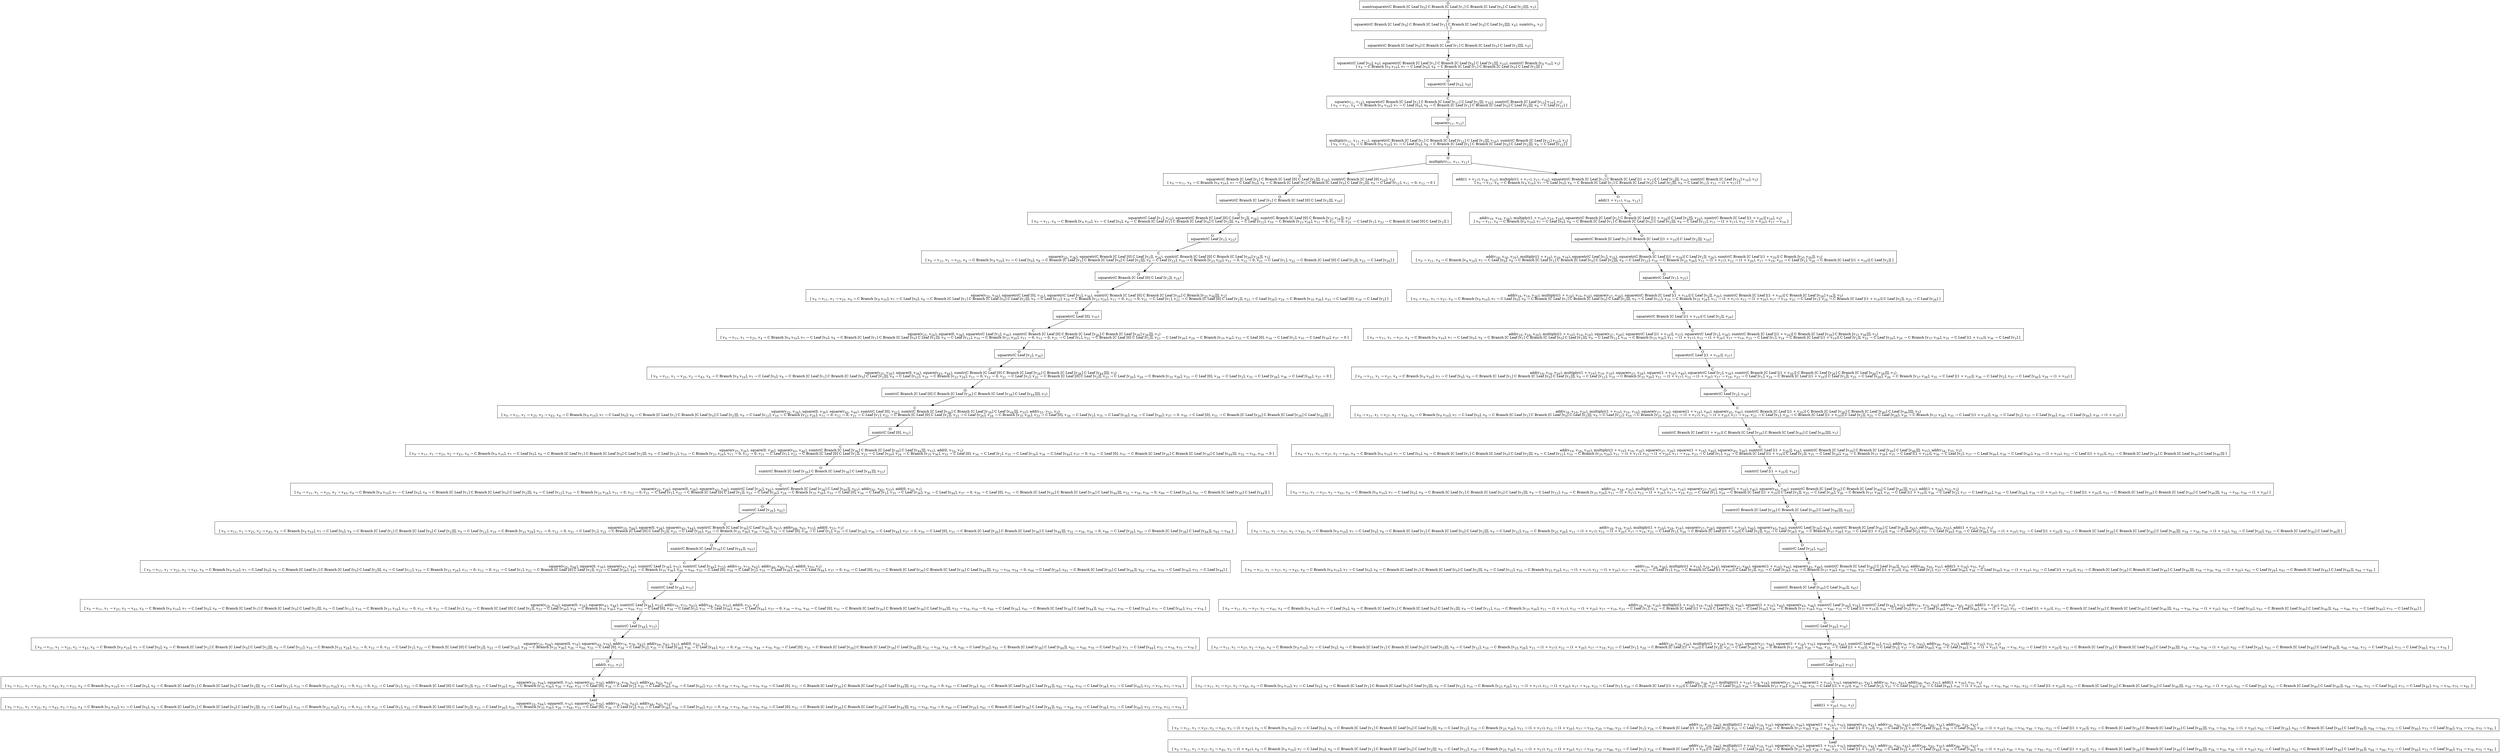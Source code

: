 digraph {
    graph [rankdir=TB
          ,bgcolor=transparent];
    node [shape=box
         ,fillcolor=white
         ,style=filled];
    0 [label=<O <BR/> sumtrsquaretr(C Branch [C Leaf [v<SUB>0</SUB>] C Branch [C Leaf [v<SUB>1</SUB>] C Branch [C Leaf [v<SUB>0</SUB>] C Leaf [v<SUB>2</SUB>]]]], v<SUB>3</SUB>)>];
    1 [label=<C <BR/> squaretr(C Branch [C Leaf [v<SUB>0</SUB>] C Branch [C Leaf [v<SUB>1</SUB>] C Branch [C Leaf [v<SUB>0</SUB>] C Leaf [v<SUB>2</SUB>]]]], v<SUB>4</SUB>), sumtr(v<SUB>4</SUB>, v<SUB>3</SUB>) <BR/>  [  ] >];
    2 [label=<O <BR/> squaretr(C Branch [C Leaf [v<SUB>0</SUB>] C Branch [C Leaf [v<SUB>1</SUB>] C Branch [C Leaf [v<SUB>0</SUB>] C Leaf [v<SUB>2</SUB>]]]], v<SUB>4</SUB>)>];
    3 [label=<C <BR/> squaretr(C Leaf [v<SUB>0</SUB>], v<SUB>9</SUB>), squaretr(C Branch [C Leaf [v<SUB>1</SUB>] C Branch [C Leaf [v<SUB>0</SUB>] C Leaf [v<SUB>2</SUB>]]], v<SUB>10</SUB>), sumtr(C Branch [v<SUB>9</SUB> v<SUB>10</SUB>], v<SUB>3</SUB>) <BR/>  [ v<SUB>4</SUB> &rarr; C Branch [v<SUB>9</SUB> v<SUB>10</SUB>], v<SUB>7</SUB> &rarr; C Leaf [v<SUB>0</SUB>], v<SUB>8</SUB> &rarr; C Branch [C Leaf [v<SUB>1</SUB>] C Branch [C Leaf [v<SUB>0</SUB>] C Leaf [v<SUB>2</SUB>]]] ] >];
    4 [label=<O <BR/> squaretr(C Leaf [v<SUB>0</SUB>], v<SUB>9</SUB>)>];
    5 [label=<C <BR/> square(v<SUB>11</SUB>, v<SUB>12</SUB>), squaretr(C Branch [C Leaf [v<SUB>1</SUB>] C Branch [C Leaf [v<SUB>11</SUB>] C Leaf [v<SUB>2</SUB>]]], v<SUB>10</SUB>), sumtr(C Branch [C Leaf [v<SUB>12</SUB>] v<SUB>10</SUB>], v<SUB>3</SUB>) <BR/>  [ v<SUB>0</SUB> &rarr; v<SUB>11</SUB>, v<SUB>4</SUB> &rarr; C Branch [v<SUB>9</SUB> v<SUB>10</SUB>], v<SUB>7</SUB> &rarr; C Leaf [v<SUB>0</SUB>], v<SUB>8</SUB> &rarr; C Branch [C Leaf [v<SUB>1</SUB>] C Branch [C Leaf [v<SUB>0</SUB>] C Leaf [v<SUB>2</SUB>]]], v<SUB>9</SUB> &rarr; C Leaf [v<SUB>12</SUB>] ] >];
    6 [label=<O <BR/> square(v<SUB>11</SUB>, v<SUB>12</SUB>)>];
    7 [label=<C <BR/> multiply(v<SUB>11</SUB>, v<SUB>11</SUB>, v<SUB>12</SUB>), squaretr(C Branch [C Leaf [v<SUB>1</SUB>] C Branch [C Leaf [v<SUB>11</SUB>] C Leaf [v<SUB>2</SUB>]]], v<SUB>10</SUB>), sumtr(C Branch [C Leaf [v<SUB>12</SUB>] v<SUB>10</SUB>], v<SUB>3</SUB>) <BR/>  [ v<SUB>0</SUB> &rarr; v<SUB>11</SUB>, v<SUB>4</SUB> &rarr; C Branch [v<SUB>9</SUB> v<SUB>10</SUB>], v<SUB>7</SUB> &rarr; C Leaf [v<SUB>0</SUB>], v<SUB>8</SUB> &rarr; C Branch [C Leaf [v<SUB>1</SUB>] C Branch [C Leaf [v<SUB>0</SUB>] C Leaf [v<SUB>2</SUB>]]], v<SUB>9</SUB> &rarr; C Leaf [v<SUB>12</SUB>] ] >];
    8 [label=<O <BR/> multiply(v<SUB>11</SUB>, v<SUB>11</SUB>, v<SUB>12</SUB>)>];
    9 [label=<C <BR/> squaretr(C Branch [C Leaf [v<SUB>1</SUB>] C Branch [C Leaf [0] C Leaf [v<SUB>2</SUB>]]], v<SUB>10</SUB>), sumtr(C Branch [C Leaf [0] v<SUB>10</SUB>], v<SUB>3</SUB>) <BR/>  [ v<SUB>0</SUB> &rarr; v<SUB>11</SUB>, v<SUB>4</SUB> &rarr; C Branch [v<SUB>9</SUB> v<SUB>10</SUB>], v<SUB>7</SUB> &rarr; C Leaf [v<SUB>0</SUB>], v<SUB>8</SUB> &rarr; C Branch [C Leaf [v<SUB>1</SUB>] C Branch [C Leaf [v<SUB>0</SUB>] C Leaf [v<SUB>2</SUB>]]], v<SUB>9</SUB> &rarr; C Leaf [v<SUB>12</SUB>], v<SUB>11</SUB> &rarr; 0, v<SUB>12</SUB> &rarr; 0 ] >];
    10 [label=<C <BR/> add((1 + v<SUB>17</SUB>), v<SUB>18</SUB>, v<SUB>12</SUB>), multiply((1 + v<SUB>17</SUB>), v<SUB>17</SUB>, v<SUB>18</SUB>), squaretr(C Branch [C Leaf [v<SUB>1</SUB>] C Branch [C Leaf [(1 + v<SUB>17</SUB>)] C Leaf [v<SUB>2</SUB>]]], v<SUB>10</SUB>), sumtr(C Branch [C Leaf [v<SUB>12</SUB>] v<SUB>10</SUB>], v<SUB>3</SUB>) <BR/>  [ v<SUB>0</SUB> &rarr; v<SUB>11</SUB>, v<SUB>4</SUB> &rarr; C Branch [v<SUB>9</SUB> v<SUB>10</SUB>], v<SUB>7</SUB> &rarr; C Leaf [v<SUB>0</SUB>], v<SUB>8</SUB> &rarr; C Branch [C Leaf [v<SUB>1</SUB>] C Branch [C Leaf [v<SUB>0</SUB>] C Leaf [v<SUB>2</SUB>]]], v<SUB>9</SUB> &rarr; C Leaf [v<SUB>12</SUB>], v<SUB>11</SUB> &rarr; (1 + v<SUB>17</SUB>) ] >];
    11 [label=<O <BR/> squaretr(C Branch [C Leaf [v<SUB>1</SUB>] C Branch [C Leaf [0] C Leaf [v<SUB>2</SUB>]]], v<SUB>10</SUB>)>];
    12 [label=<C <BR/> squaretr(C Leaf [v<SUB>1</SUB>], v<SUB>23</SUB>), squaretr(C Branch [C Leaf [0] C Leaf [v<SUB>2</SUB>]], v<SUB>24</SUB>), sumtr(C Branch [C Leaf [0] C Branch [v<SUB>23</SUB> v<SUB>24</SUB>]], v<SUB>3</SUB>) <BR/>  [ v<SUB>0</SUB> &rarr; v<SUB>11</SUB>, v<SUB>4</SUB> &rarr; C Branch [v<SUB>9</SUB> v<SUB>10</SUB>], v<SUB>7</SUB> &rarr; C Leaf [v<SUB>0</SUB>], v<SUB>8</SUB> &rarr; C Branch [C Leaf [v<SUB>1</SUB>] C Branch [C Leaf [v<SUB>0</SUB>] C Leaf [v<SUB>2</SUB>]]], v<SUB>9</SUB> &rarr; C Leaf [v<SUB>12</SUB>], v<SUB>10</SUB> &rarr; C Branch [v<SUB>23</SUB> v<SUB>24</SUB>], v<SUB>11</SUB> &rarr; 0, v<SUB>12</SUB> &rarr; 0, v<SUB>21</SUB> &rarr; C Leaf [v<SUB>1</SUB>], v<SUB>22</SUB> &rarr; C Branch [C Leaf [0] C Leaf [v<SUB>2</SUB>]] ] >];
    13 [label=<O <BR/> squaretr(C Leaf [v<SUB>1</SUB>], v<SUB>23</SUB>)>];
    14 [label=<C <BR/> square(v<SUB>25</SUB>, v<SUB>26</SUB>), squaretr(C Branch [C Leaf [0] C Leaf [v<SUB>2</SUB>]], v<SUB>24</SUB>), sumtr(C Branch [C Leaf [0] C Branch [C Leaf [v<SUB>26</SUB>] v<SUB>24</SUB>]], v<SUB>3</SUB>) <BR/>  [ v<SUB>0</SUB> &rarr; v<SUB>11</SUB>, v<SUB>1</SUB> &rarr; v<SUB>25</SUB>, v<SUB>4</SUB> &rarr; C Branch [v<SUB>9</SUB> v<SUB>10</SUB>], v<SUB>7</SUB> &rarr; C Leaf [v<SUB>0</SUB>], v<SUB>8</SUB> &rarr; C Branch [C Leaf [v<SUB>1</SUB>] C Branch [C Leaf [v<SUB>0</SUB>] C Leaf [v<SUB>2</SUB>]]], v<SUB>9</SUB> &rarr; C Leaf [v<SUB>12</SUB>], v<SUB>10</SUB> &rarr; C Branch [v<SUB>23</SUB> v<SUB>24</SUB>], v<SUB>11</SUB> &rarr; 0, v<SUB>12</SUB> &rarr; 0, v<SUB>21</SUB> &rarr; C Leaf [v<SUB>1</SUB>], v<SUB>22</SUB> &rarr; C Branch [C Leaf [0] C Leaf [v<SUB>2</SUB>]], v<SUB>23</SUB> &rarr; C Leaf [v<SUB>26</SUB>] ] >];
    15 [label=<O <BR/> squaretr(C Branch [C Leaf [0] C Leaf [v<SUB>2</SUB>]], v<SUB>24</SUB>)>];
    16 [label=<C <BR/> square(v<SUB>25</SUB>, v<SUB>26</SUB>), squaretr(C Leaf [0], v<SUB>35</SUB>), squaretr(C Leaf [v<SUB>2</SUB>], v<SUB>36</SUB>), sumtr(C Branch [C Leaf [0] C Branch [C Leaf [v<SUB>26</SUB>] C Branch [v<SUB>35</SUB> v<SUB>36</SUB>]]], v<SUB>3</SUB>) <BR/>  [ v<SUB>0</SUB> &rarr; v<SUB>11</SUB>, v<SUB>1</SUB> &rarr; v<SUB>25</SUB>, v<SUB>4</SUB> &rarr; C Branch [v<SUB>9</SUB> v<SUB>10</SUB>], v<SUB>7</SUB> &rarr; C Leaf [v<SUB>0</SUB>], v<SUB>8</SUB> &rarr; C Branch [C Leaf [v<SUB>1</SUB>] C Branch [C Leaf [v<SUB>0</SUB>] C Leaf [v<SUB>2</SUB>]]], v<SUB>9</SUB> &rarr; C Leaf [v<SUB>12</SUB>], v<SUB>10</SUB> &rarr; C Branch [v<SUB>23</SUB> v<SUB>24</SUB>], v<SUB>11</SUB> &rarr; 0, v<SUB>12</SUB> &rarr; 0, v<SUB>21</SUB> &rarr; C Leaf [v<SUB>1</SUB>], v<SUB>22</SUB> &rarr; C Branch [C Leaf [0] C Leaf [v<SUB>2</SUB>]], v<SUB>23</SUB> &rarr; C Leaf [v<SUB>26</SUB>], v<SUB>24</SUB> &rarr; C Branch [v<SUB>35</SUB> v<SUB>36</SUB>], v<SUB>33</SUB> &rarr; C Leaf [0], v<SUB>34</SUB> &rarr; C Leaf [v<SUB>2</SUB>] ] >];
    17 [label=<O <BR/> squaretr(C Leaf [0], v<SUB>35</SUB>)>];
    18 [label=<C <BR/> square(v<SUB>25</SUB>, v<SUB>26</SUB>), square(0, v<SUB>38</SUB>), squaretr(C Leaf [v<SUB>2</SUB>], v<SUB>36</SUB>), sumtr(C Branch [C Leaf [0] C Branch [C Leaf [v<SUB>26</SUB>] C Branch [C Leaf [v<SUB>38</SUB>] v<SUB>36</SUB>]]], v<SUB>3</SUB>) <BR/>  [ v<SUB>0</SUB> &rarr; v<SUB>11</SUB>, v<SUB>1</SUB> &rarr; v<SUB>25</SUB>, v<SUB>4</SUB> &rarr; C Branch [v<SUB>9</SUB> v<SUB>10</SUB>], v<SUB>7</SUB> &rarr; C Leaf [v<SUB>0</SUB>], v<SUB>8</SUB> &rarr; C Branch [C Leaf [v<SUB>1</SUB>] C Branch [C Leaf [v<SUB>0</SUB>] C Leaf [v<SUB>2</SUB>]]], v<SUB>9</SUB> &rarr; C Leaf [v<SUB>12</SUB>], v<SUB>10</SUB> &rarr; C Branch [v<SUB>23</SUB> v<SUB>24</SUB>], v<SUB>11</SUB> &rarr; 0, v<SUB>12</SUB> &rarr; 0, v<SUB>21</SUB> &rarr; C Leaf [v<SUB>1</SUB>], v<SUB>22</SUB> &rarr; C Branch [C Leaf [0] C Leaf [v<SUB>2</SUB>]], v<SUB>23</SUB> &rarr; C Leaf [v<SUB>26</SUB>], v<SUB>24</SUB> &rarr; C Branch [v<SUB>35</SUB> v<SUB>36</SUB>], v<SUB>33</SUB> &rarr; C Leaf [0], v<SUB>34</SUB> &rarr; C Leaf [v<SUB>2</SUB>], v<SUB>35</SUB> &rarr; C Leaf [v<SUB>38</SUB>], v<SUB>37</SUB> &rarr; 0 ] >];
    19 [label=<O <BR/> squaretr(C Leaf [v<SUB>2</SUB>], v<SUB>36</SUB>)>];
    20 [label=<C <BR/> square(v<SUB>25</SUB>, v<SUB>26</SUB>), square(0, v<SUB>38</SUB>), square(v<SUB>43</SUB>, v<SUB>44</SUB>), sumtr(C Branch [C Leaf [0] C Branch [C Leaf [v<SUB>26</SUB>] C Branch [C Leaf [v<SUB>38</SUB>] C Leaf [v<SUB>44</SUB>]]]], v<SUB>3</SUB>) <BR/>  [ v<SUB>0</SUB> &rarr; v<SUB>11</SUB>, v<SUB>1</SUB> &rarr; v<SUB>25</SUB>, v<SUB>2</SUB> &rarr; v<SUB>43</SUB>, v<SUB>4</SUB> &rarr; C Branch [v<SUB>9</SUB> v<SUB>10</SUB>], v<SUB>7</SUB> &rarr; C Leaf [v<SUB>0</SUB>], v<SUB>8</SUB> &rarr; C Branch [C Leaf [v<SUB>1</SUB>] C Branch [C Leaf [v<SUB>0</SUB>] C Leaf [v<SUB>2</SUB>]]], v<SUB>9</SUB> &rarr; C Leaf [v<SUB>12</SUB>], v<SUB>10</SUB> &rarr; C Branch [v<SUB>23</SUB> v<SUB>24</SUB>], v<SUB>11</SUB> &rarr; 0, v<SUB>12</SUB> &rarr; 0, v<SUB>21</SUB> &rarr; C Leaf [v<SUB>1</SUB>], v<SUB>22</SUB> &rarr; C Branch [C Leaf [0] C Leaf [v<SUB>2</SUB>]], v<SUB>23</SUB> &rarr; C Leaf [v<SUB>26</SUB>], v<SUB>24</SUB> &rarr; C Branch [v<SUB>35</SUB> v<SUB>36</SUB>], v<SUB>33</SUB> &rarr; C Leaf [0], v<SUB>34</SUB> &rarr; C Leaf [v<SUB>2</SUB>], v<SUB>35</SUB> &rarr; C Leaf [v<SUB>38</SUB>], v<SUB>36</SUB> &rarr; C Leaf [v<SUB>44</SUB>], v<SUB>37</SUB> &rarr; 0 ] >];
    21 [label=<O <BR/> sumtr(C Branch [C Leaf [0] C Branch [C Leaf [v<SUB>26</SUB>] C Branch [C Leaf [v<SUB>38</SUB>] C Leaf [v<SUB>44</SUB>]]]], v<SUB>3</SUB>)>];
    22 [label=<C <BR/> square(v<SUB>25</SUB>, v<SUB>26</SUB>), square(0, v<SUB>38</SUB>), square(v<SUB>43</SUB>, v<SUB>44</SUB>), sumtr(C Leaf [0], v<SUB>52</SUB>), sumtr(C Branch [C Leaf [v<SUB>26</SUB>] C Branch [C Leaf [v<SUB>38</SUB>] C Leaf [v<SUB>44</SUB>]]], v<SUB>53</SUB>), add(v<SUB>52</SUB>, v<SUB>53</SUB>, v<SUB>3</SUB>) <BR/>  [ v<SUB>0</SUB> &rarr; v<SUB>11</SUB>, v<SUB>1</SUB> &rarr; v<SUB>25</SUB>, v<SUB>2</SUB> &rarr; v<SUB>43</SUB>, v<SUB>4</SUB> &rarr; C Branch [v<SUB>9</SUB> v<SUB>10</SUB>], v<SUB>7</SUB> &rarr; C Leaf [v<SUB>0</SUB>], v<SUB>8</SUB> &rarr; C Branch [C Leaf [v<SUB>1</SUB>] C Branch [C Leaf [v<SUB>0</SUB>] C Leaf [v<SUB>2</SUB>]]], v<SUB>9</SUB> &rarr; C Leaf [v<SUB>12</SUB>], v<SUB>10</SUB> &rarr; C Branch [v<SUB>23</SUB> v<SUB>24</SUB>], v<SUB>11</SUB> &rarr; 0, v<SUB>12</SUB> &rarr; 0, v<SUB>21</SUB> &rarr; C Leaf [v<SUB>1</SUB>], v<SUB>22</SUB> &rarr; C Branch [C Leaf [0] C Leaf [v<SUB>2</SUB>]], v<SUB>23</SUB> &rarr; C Leaf [v<SUB>26</SUB>], v<SUB>24</SUB> &rarr; C Branch [v<SUB>35</SUB> v<SUB>36</SUB>], v<SUB>33</SUB> &rarr; C Leaf [0], v<SUB>34</SUB> &rarr; C Leaf [v<SUB>2</SUB>], v<SUB>35</SUB> &rarr; C Leaf [v<SUB>38</SUB>], v<SUB>36</SUB> &rarr; C Leaf [v<SUB>44</SUB>], v<SUB>37</SUB> &rarr; 0, v<SUB>50</SUB> &rarr; C Leaf [0], v<SUB>51</SUB> &rarr; C Branch [C Leaf [v<SUB>26</SUB>] C Branch [C Leaf [v<SUB>38</SUB>] C Leaf [v<SUB>44</SUB>]]] ] >];
    23 [label=<O <BR/> sumtr(C Leaf [0], v<SUB>52</SUB>)>];
    24 [label=<C <BR/> square(v<SUB>25</SUB>, v<SUB>26</SUB>), square(0, v<SUB>38</SUB>), square(v<SUB>43</SUB>, v<SUB>44</SUB>), sumtr(C Branch [C Leaf [v<SUB>26</SUB>] C Branch [C Leaf [v<SUB>38</SUB>] C Leaf [v<SUB>44</SUB>]]], v<SUB>53</SUB>), add(0, v<SUB>53</SUB>, v<SUB>3</SUB>) <BR/>  [ v<SUB>0</SUB> &rarr; v<SUB>11</SUB>, v<SUB>1</SUB> &rarr; v<SUB>25</SUB>, v<SUB>2</SUB> &rarr; v<SUB>43</SUB>, v<SUB>4</SUB> &rarr; C Branch [v<SUB>9</SUB> v<SUB>10</SUB>], v<SUB>7</SUB> &rarr; C Leaf [v<SUB>0</SUB>], v<SUB>8</SUB> &rarr; C Branch [C Leaf [v<SUB>1</SUB>] C Branch [C Leaf [v<SUB>0</SUB>] C Leaf [v<SUB>2</SUB>]]], v<SUB>9</SUB> &rarr; C Leaf [v<SUB>12</SUB>], v<SUB>10</SUB> &rarr; C Branch [v<SUB>23</SUB> v<SUB>24</SUB>], v<SUB>11</SUB> &rarr; 0, v<SUB>12</SUB> &rarr; 0, v<SUB>21</SUB> &rarr; C Leaf [v<SUB>1</SUB>], v<SUB>22</SUB> &rarr; C Branch [C Leaf [0] C Leaf [v<SUB>2</SUB>]], v<SUB>23</SUB> &rarr; C Leaf [v<SUB>26</SUB>], v<SUB>24</SUB> &rarr; C Branch [v<SUB>35</SUB> v<SUB>36</SUB>], v<SUB>33</SUB> &rarr; C Leaf [0], v<SUB>34</SUB> &rarr; C Leaf [v<SUB>2</SUB>], v<SUB>35</SUB> &rarr; C Leaf [v<SUB>38</SUB>], v<SUB>36</SUB> &rarr; C Leaf [v<SUB>44</SUB>], v<SUB>37</SUB> &rarr; 0, v<SUB>50</SUB> &rarr; C Leaf [0], v<SUB>51</SUB> &rarr; C Branch [C Leaf [v<SUB>26</SUB>] C Branch [C Leaf [v<SUB>38</SUB>] C Leaf [v<SUB>44</SUB>]]], v<SUB>52</SUB> &rarr; v<SUB>54</SUB>, v<SUB>54</SUB> &rarr; 0 ] >];
    25 [label=<O <BR/> sumtr(C Branch [C Leaf [v<SUB>26</SUB>] C Branch [C Leaf [v<SUB>38</SUB>] C Leaf [v<SUB>44</SUB>]]], v<SUB>53</SUB>)>];
    26 [label=<C <BR/> square(v<SUB>25</SUB>, v<SUB>26</SUB>), square(0, v<SUB>38</SUB>), square(v<SUB>43</SUB>, v<SUB>44</SUB>), sumtr(C Leaf [v<SUB>26</SUB>], v<SUB>62</SUB>), sumtr(C Branch [C Leaf [v<SUB>38</SUB>] C Leaf [v<SUB>44</SUB>]], v<SUB>63</SUB>), add(v<SUB>62</SUB>, v<SUB>63</SUB>, v<SUB>53</SUB>), add(0, v<SUB>53</SUB>, v<SUB>3</SUB>) <BR/>  [ v<SUB>0</SUB> &rarr; v<SUB>11</SUB>, v<SUB>1</SUB> &rarr; v<SUB>25</SUB>, v<SUB>2</SUB> &rarr; v<SUB>43</SUB>, v<SUB>4</SUB> &rarr; C Branch [v<SUB>9</SUB> v<SUB>10</SUB>], v<SUB>7</SUB> &rarr; C Leaf [v<SUB>0</SUB>], v<SUB>8</SUB> &rarr; C Branch [C Leaf [v<SUB>1</SUB>] C Branch [C Leaf [v<SUB>0</SUB>] C Leaf [v<SUB>2</SUB>]]], v<SUB>9</SUB> &rarr; C Leaf [v<SUB>12</SUB>], v<SUB>10</SUB> &rarr; C Branch [v<SUB>23</SUB> v<SUB>24</SUB>], v<SUB>11</SUB> &rarr; 0, v<SUB>12</SUB> &rarr; 0, v<SUB>21</SUB> &rarr; C Leaf [v<SUB>1</SUB>], v<SUB>22</SUB> &rarr; C Branch [C Leaf [0] C Leaf [v<SUB>2</SUB>]], v<SUB>23</SUB> &rarr; C Leaf [v<SUB>26</SUB>], v<SUB>24</SUB> &rarr; C Branch [v<SUB>35</SUB> v<SUB>36</SUB>], v<SUB>33</SUB> &rarr; C Leaf [0], v<SUB>34</SUB> &rarr; C Leaf [v<SUB>2</SUB>], v<SUB>35</SUB> &rarr; C Leaf [v<SUB>38</SUB>], v<SUB>36</SUB> &rarr; C Leaf [v<SUB>44</SUB>], v<SUB>37</SUB> &rarr; 0, v<SUB>50</SUB> &rarr; C Leaf [0], v<SUB>51</SUB> &rarr; C Branch [C Leaf [v<SUB>26</SUB>] C Branch [C Leaf [v<SUB>38</SUB>] C Leaf [v<SUB>44</SUB>]]], v<SUB>52</SUB> &rarr; v<SUB>54</SUB>, v<SUB>54</SUB> &rarr; 0, v<SUB>60</SUB> &rarr; C Leaf [v<SUB>26</SUB>], v<SUB>61</SUB> &rarr; C Branch [C Leaf [v<SUB>38</SUB>] C Leaf [v<SUB>44</SUB>]] ] >];
    27 [label=<O <BR/> sumtr(C Leaf [v<SUB>26</SUB>], v<SUB>62</SUB>)>];
    28 [label=<C <BR/> square(v<SUB>25</SUB>, v<SUB>64</SUB>), square(0, v<SUB>38</SUB>), square(v<SUB>43</SUB>, v<SUB>44</SUB>), sumtr(C Branch [C Leaf [v<SUB>38</SUB>] C Leaf [v<SUB>44</SUB>]], v<SUB>63</SUB>), add(v<SUB>64</SUB>, v<SUB>63</SUB>, v<SUB>53</SUB>), add(0, v<SUB>53</SUB>, v<SUB>3</SUB>) <BR/>  [ v<SUB>0</SUB> &rarr; v<SUB>11</SUB>, v<SUB>1</SUB> &rarr; v<SUB>25</SUB>, v<SUB>2</SUB> &rarr; v<SUB>43</SUB>, v<SUB>4</SUB> &rarr; C Branch [v<SUB>9</SUB> v<SUB>10</SUB>], v<SUB>7</SUB> &rarr; C Leaf [v<SUB>0</SUB>], v<SUB>8</SUB> &rarr; C Branch [C Leaf [v<SUB>1</SUB>] C Branch [C Leaf [v<SUB>0</SUB>] C Leaf [v<SUB>2</SUB>]]], v<SUB>9</SUB> &rarr; C Leaf [v<SUB>12</SUB>], v<SUB>10</SUB> &rarr; C Branch [v<SUB>23</SUB> v<SUB>24</SUB>], v<SUB>11</SUB> &rarr; 0, v<SUB>12</SUB> &rarr; 0, v<SUB>21</SUB> &rarr; C Leaf [v<SUB>1</SUB>], v<SUB>22</SUB> &rarr; C Branch [C Leaf [0] C Leaf [v<SUB>2</SUB>]], v<SUB>23</SUB> &rarr; C Leaf [v<SUB>26</SUB>], v<SUB>24</SUB> &rarr; C Branch [v<SUB>35</SUB> v<SUB>36</SUB>], v<SUB>26</SUB> &rarr; v<SUB>64</SUB>, v<SUB>33</SUB> &rarr; C Leaf [0], v<SUB>34</SUB> &rarr; C Leaf [v<SUB>2</SUB>], v<SUB>35</SUB> &rarr; C Leaf [v<SUB>38</SUB>], v<SUB>36</SUB> &rarr; C Leaf [v<SUB>44</SUB>], v<SUB>37</SUB> &rarr; 0, v<SUB>50</SUB> &rarr; C Leaf [0], v<SUB>51</SUB> &rarr; C Branch [C Leaf [v<SUB>26</SUB>] C Branch [C Leaf [v<SUB>38</SUB>] C Leaf [v<SUB>44</SUB>]]], v<SUB>52</SUB> &rarr; v<SUB>54</SUB>, v<SUB>54</SUB> &rarr; 0, v<SUB>60</SUB> &rarr; C Leaf [v<SUB>26</SUB>], v<SUB>61</SUB> &rarr; C Branch [C Leaf [v<SUB>38</SUB>] C Leaf [v<SUB>44</SUB>]], v<SUB>62</SUB> &rarr; v<SUB>64</SUB> ] >];
    29 [label=<O <BR/> sumtr(C Branch [C Leaf [v<SUB>38</SUB>] C Leaf [v<SUB>44</SUB>]], v<SUB>63</SUB>)>];
    30 [label=<C <BR/> square(v<SUB>25</SUB>, v<SUB>64</SUB>), square(0, v<SUB>38</SUB>), square(v<SUB>43</SUB>, v<SUB>44</SUB>), sumtr(C Leaf [v<SUB>38</SUB>], v<SUB>72</SUB>), sumtr(C Leaf [v<SUB>44</SUB>], v<SUB>73</SUB>), add(v<SUB>72</SUB>, v<SUB>73</SUB>, v<SUB>63</SUB>), add(v<SUB>64</SUB>, v<SUB>63</SUB>, v<SUB>53</SUB>), add(0, v<SUB>53</SUB>, v<SUB>3</SUB>) <BR/>  [ v<SUB>0</SUB> &rarr; v<SUB>11</SUB>, v<SUB>1</SUB> &rarr; v<SUB>25</SUB>, v<SUB>2</SUB> &rarr; v<SUB>43</SUB>, v<SUB>4</SUB> &rarr; C Branch [v<SUB>9</SUB> v<SUB>10</SUB>], v<SUB>7</SUB> &rarr; C Leaf [v<SUB>0</SUB>], v<SUB>8</SUB> &rarr; C Branch [C Leaf [v<SUB>1</SUB>] C Branch [C Leaf [v<SUB>0</SUB>] C Leaf [v<SUB>2</SUB>]]], v<SUB>9</SUB> &rarr; C Leaf [v<SUB>12</SUB>], v<SUB>10</SUB> &rarr; C Branch [v<SUB>23</SUB> v<SUB>24</SUB>], v<SUB>11</SUB> &rarr; 0, v<SUB>12</SUB> &rarr; 0, v<SUB>21</SUB> &rarr; C Leaf [v<SUB>1</SUB>], v<SUB>22</SUB> &rarr; C Branch [C Leaf [0] C Leaf [v<SUB>2</SUB>]], v<SUB>23</SUB> &rarr; C Leaf [v<SUB>26</SUB>], v<SUB>24</SUB> &rarr; C Branch [v<SUB>35</SUB> v<SUB>36</SUB>], v<SUB>26</SUB> &rarr; v<SUB>64</SUB>, v<SUB>33</SUB> &rarr; C Leaf [0], v<SUB>34</SUB> &rarr; C Leaf [v<SUB>2</SUB>], v<SUB>35</SUB> &rarr; C Leaf [v<SUB>38</SUB>], v<SUB>36</SUB> &rarr; C Leaf [v<SUB>44</SUB>], v<SUB>37</SUB> &rarr; 0, v<SUB>50</SUB> &rarr; C Leaf [0], v<SUB>51</SUB> &rarr; C Branch [C Leaf [v<SUB>26</SUB>] C Branch [C Leaf [v<SUB>38</SUB>] C Leaf [v<SUB>44</SUB>]]], v<SUB>52</SUB> &rarr; v<SUB>54</SUB>, v<SUB>54</SUB> &rarr; 0, v<SUB>60</SUB> &rarr; C Leaf [v<SUB>26</SUB>], v<SUB>61</SUB> &rarr; C Branch [C Leaf [v<SUB>38</SUB>] C Leaf [v<SUB>44</SUB>]], v<SUB>62</SUB> &rarr; v<SUB>64</SUB>, v<SUB>70</SUB> &rarr; C Leaf [v<SUB>38</SUB>], v<SUB>71</SUB> &rarr; C Leaf [v<SUB>44</SUB>] ] >];
    31 [label=<O <BR/> sumtr(C Leaf [v<SUB>38</SUB>], v<SUB>72</SUB>)>];
    32 [label=<C <BR/> square(v<SUB>25</SUB>, v<SUB>64</SUB>), square(0, v<SUB>74</SUB>), square(v<SUB>43</SUB>, v<SUB>44</SUB>), sumtr(C Leaf [v<SUB>44</SUB>], v<SUB>73</SUB>), add(v<SUB>74</SUB>, v<SUB>73</SUB>, v<SUB>63</SUB>), add(v<SUB>64</SUB>, v<SUB>63</SUB>, v<SUB>53</SUB>), add(0, v<SUB>53</SUB>, v<SUB>3</SUB>) <BR/>  [ v<SUB>0</SUB> &rarr; v<SUB>11</SUB>, v<SUB>1</SUB> &rarr; v<SUB>25</SUB>, v<SUB>2</SUB> &rarr; v<SUB>43</SUB>, v<SUB>4</SUB> &rarr; C Branch [v<SUB>9</SUB> v<SUB>10</SUB>], v<SUB>7</SUB> &rarr; C Leaf [v<SUB>0</SUB>], v<SUB>8</SUB> &rarr; C Branch [C Leaf [v<SUB>1</SUB>] C Branch [C Leaf [v<SUB>0</SUB>] C Leaf [v<SUB>2</SUB>]]], v<SUB>9</SUB> &rarr; C Leaf [v<SUB>12</SUB>], v<SUB>10</SUB> &rarr; C Branch [v<SUB>23</SUB> v<SUB>24</SUB>], v<SUB>11</SUB> &rarr; 0, v<SUB>12</SUB> &rarr; 0, v<SUB>21</SUB> &rarr; C Leaf [v<SUB>1</SUB>], v<SUB>22</SUB> &rarr; C Branch [C Leaf [0] C Leaf [v<SUB>2</SUB>]], v<SUB>23</SUB> &rarr; C Leaf [v<SUB>26</SUB>], v<SUB>24</SUB> &rarr; C Branch [v<SUB>35</SUB> v<SUB>36</SUB>], v<SUB>26</SUB> &rarr; v<SUB>64</SUB>, v<SUB>33</SUB> &rarr; C Leaf [0], v<SUB>34</SUB> &rarr; C Leaf [v<SUB>2</SUB>], v<SUB>35</SUB> &rarr; C Leaf [v<SUB>38</SUB>], v<SUB>36</SUB> &rarr; C Leaf [v<SUB>44</SUB>], v<SUB>37</SUB> &rarr; 0, v<SUB>38</SUB> &rarr; v<SUB>74</SUB>, v<SUB>50</SUB> &rarr; C Leaf [0], v<SUB>51</SUB> &rarr; C Branch [C Leaf [v<SUB>26</SUB>] C Branch [C Leaf [v<SUB>38</SUB>] C Leaf [v<SUB>44</SUB>]]], v<SUB>52</SUB> &rarr; v<SUB>54</SUB>, v<SUB>54</SUB> &rarr; 0, v<SUB>60</SUB> &rarr; C Leaf [v<SUB>26</SUB>], v<SUB>61</SUB> &rarr; C Branch [C Leaf [v<SUB>38</SUB>] C Leaf [v<SUB>44</SUB>]], v<SUB>62</SUB> &rarr; v<SUB>64</SUB>, v<SUB>70</SUB> &rarr; C Leaf [v<SUB>38</SUB>], v<SUB>71</SUB> &rarr; C Leaf [v<SUB>44</SUB>], v<SUB>72</SUB> &rarr; v<SUB>74</SUB> ] >];
    33 [label=<O <BR/> sumtr(C Leaf [v<SUB>44</SUB>], v<SUB>73</SUB>)>];
    34 [label=<C <BR/> square(v<SUB>25</SUB>, v<SUB>64</SUB>), square(0, v<SUB>74</SUB>), square(v<SUB>43</SUB>, v<SUB>79</SUB>), add(v<SUB>74</SUB>, v<SUB>79</SUB>, v<SUB>63</SUB>), add(v<SUB>64</SUB>, v<SUB>63</SUB>, v<SUB>53</SUB>), add(0, v<SUB>53</SUB>, v<SUB>3</SUB>) <BR/>  [ v<SUB>0</SUB> &rarr; v<SUB>11</SUB>, v<SUB>1</SUB> &rarr; v<SUB>25</SUB>, v<SUB>2</SUB> &rarr; v<SUB>43</SUB>, v<SUB>4</SUB> &rarr; C Branch [v<SUB>9</SUB> v<SUB>10</SUB>], v<SUB>7</SUB> &rarr; C Leaf [v<SUB>0</SUB>], v<SUB>8</SUB> &rarr; C Branch [C Leaf [v<SUB>1</SUB>] C Branch [C Leaf [v<SUB>0</SUB>] C Leaf [v<SUB>2</SUB>]]], v<SUB>9</SUB> &rarr; C Leaf [v<SUB>12</SUB>], v<SUB>10</SUB> &rarr; C Branch [v<SUB>23</SUB> v<SUB>24</SUB>], v<SUB>11</SUB> &rarr; 0, v<SUB>12</SUB> &rarr; 0, v<SUB>21</SUB> &rarr; C Leaf [v<SUB>1</SUB>], v<SUB>22</SUB> &rarr; C Branch [C Leaf [0] C Leaf [v<SUB>2</SUB>]], v<SUB>23</SUB> &rarr; C Leaf [v<SUB>26</SUB>], v<SUB>24</SUB> &rarr; C Branch [v<SUB>35</SUB> v<SUB>36</SUB>], v<SUB>26</SUB> &rarr; v<SUB>64</SUB>, v<SUB>33</SUB> &rarr; C Leaf [0], v<SUB>34</SUB> &rarr; C Leaf [v<SUB>2</SUB>], v<SUB>35</SUB> &rarr; C Leaf [v<SUB>38</SUB>], v<SUB>36</SUB> &rarr; C Leaf [v<SUB>44</SUB>], v<SUB>37</SUB> &rarr; 0, v<SUB>38</SUB> &rarr; v<SUB>74</SUB>, v<SUB>44</SUB> &rarr; v<SUB>79</SUB>, v<SUB>50</SUB> &rarr; C Leaf [0], v<SUB>51</SUB> &rarr; C Branch [C Leaf [v<SUB>26</SUB>] C Branch [C Leaf [v<SUB>38</SUB>] C Leaf [v<SUB>44</SUB>]]], v<SUB>52</SUB> &rarr; v<SUB>54</SUB>, v<SUB>54</SUB> &rarr; 0, v<SUB>60</SUB> &rarr; C Leaf [v<SUB>26</SUB>], v<SUB>61</SUB> &rarr; C Branch [C Leaf [v<SUB>38</SUB>] C Leaf [v<SUB>44</SUB>]], v<SUB>62</SUB> &rarr; v<SUB>64</SUB>, v<SUB>70</SUB> &rarr; C Leaf [v<SUB>38</SUB>], v<SUB>71</SUB> &rarr; C Leaf [v<SUB>44</SUB>], v<SUB>72</SUB> &rarr; v<SUB>74</SUB>, v<SUB>73</SUB> &rarr; v<SUB>79</SUB> ] >];
    35 [label=<O <BR/> add(0, v<SUB>53</SUB>, v<SUB>3</SUB>)>];
    36 [label=<C <BR/> square(v<SUB>25</SUB>, v<SUB>64</SUB>), square(0, v<SUB>74</SUB>), square(v<SUB>43</SUB>, v<SUB>79</SUB>), add(v<SUB>74</SUB>, v<SUB>79</SUB>, v<SUB>63</SUB>), add(v<SUB>64</SUB>, v<SUB>63</SUB>, v<SUB>53</SUB>) <BR/>  [ v<SUB>0</SUB> &rarr; v<SUB>11</SUB>, v<SUB>1</SUB> &rarr; v<SUB>25</SUB>, v<SUB>2</SUB> &rarr; v<SUB>43</SUB>, v<SUB>3</SUB> &rarr; v<SUB>53</SUB>, v<SUB>4</SUB> &rarr; C Branch [v<SUB>9</SUB> v<SUB>10</SUB>], v<SUB>7</SUB> &rarr; C Leaf [v<SUB>0</SUB>], v<SUB>8</SUB> &rarr; C Branch [C Leaf [v<SUB>1</SUB>] C Branch [C Leaf [v<SUB>0</SUB>] C Leaf [v<SUB>2</SUB>]]], v<SUB>9</SUB> &rarr; C Leaf [v<SUB>12</SUB>], v<SUB>10</SUB> &rarr; C Branch [v<SUB>23</SUB> v<SUB>24</SUB>], v<SUB>11</SUB> &rarr; 0, v<SUB>12</SUB> &rarr; 0, v<SUB>21</SUB> &rarr; C Leaf [v<SUB>1</SUB>], v<SUB>22</SUB> &rarr; C Branch [C Leaf [0] C Leaf [v<SUB>2</SUB>]], v<SUB>23</SUB> &rarr; C Leaf [v<SUB>26</SUB>], v<SUB>24</SUB> &rarr; C Branch [v<SUB>35</SUB> v<SUB>36</SUB>], v<SUB>26</SUB> &rarr; v<SUB>64</SUB>, v<SUB>33</SUB> &rarr; C Leaf [0], v<SUB>34</SUB> &rarr; C Leaf [v<SUB>2</SUB>], v<SUB>35</SUB> &rarr; C Leaf [v<SUB>38</SUB>], v<SUB>36</SUB> &rarr; C Leaf [v<SUB>44</SUB>], v<SUB>37</SUB> &rarr; 0, v<SUB>38</SUB> &rarr; v<SUB>74</SUB>, v<SUB>44</SUB> &rarr; v<SUB>79</SUB>, v<SUB>50</SUB> &rarr; C Leaf [0], v<SUB>51</SUB> &rarr; C Branch [C Leaf [v<SUB>26</SUB>] C Branch [C Leaf [v<SUB>38</SUB>] C Leaf [v<SUB>44</SUB>]]], v<SUB>52</SUB> &rarr; v<SUB>54</SUB>, v<SUB>54</SUB> &rarr; 0, v<SUB>60</SUB> &rarr; C Leaf [v<SUB>26</SUB>], v<SUB>61</SUB> &rarr; C Branch [C Leaf [v<SUB>38</SUB>] C Leaf [v<SUB>44</SUB>]], v<SUB>62</SUB> &rarr; v<SUB>64</SUB>, v<SUB>70</SUB> &rarr; C Leaf [v<SUB>38</SUB>], v<SUB>71</SUB> &rarr; C Leaf [v<SUB>44</SUB>], v<SUB>72</SUB> &rarr; v<SUB>74</SUB>, v<SUB>73</SUB> &rarr; v<SUB>79</SUB> ] >];
    37 [label=<Leaf <BR/> square(v<SUB>25</SUB>, v<SUB>64</SUB>), square(0, v<SUB>74</SUB>), square(v<SUB>43</SUB>, v<SUB>79</SUB>), add(v<SUB>74</SUB>, v<SUB>79</SUB>, v<SUB>63</SUB>), add(v<SUB>64</SUB>, v<SUB>63</SUB>, v<SUB>53</SUB>) <BR/>  [ v<SUB>0</SUB> &rarr; v<SUB>11</SUB>, v<SUB>1</SUB> &rarr; v<SUB>25</SUB>, v<SUB>2</SUB> &rarr; v<SUB>43</SUB>, v<SUB>3</SUB> &rarr; v<SUB>53</SUB>, v<SUB>4</SUB> &rarr; C Branch [v<SUB>9</SUB> v<SUB>10</SUB>], v<SUB>7</SUB> &rarr; C Leaf [v<SUB>0</SUB>], v<SUB>8</SUB> &rarr; C Branch [C Leaf [v<SUB>1</SUB>] C Branch [C Leaf [v<SUB>0</SUB>] C Leaf [v<SUB>2</SUB>]]], v<SUB>9</SUB> &rarr; C Leaf [v<SUB>12</SUB>], v<SUB>10</SUB> &rarr; C Branch [v<SUB>23</SUB> v<SUB>24</SUB>], v<SUB>11</SUB> &rarr; 0, v<SUB>12</SUB> &rarr; 0, v<SUB>21</SUB> &rarr; C Leaf [v<SUB>1</SUB>], v<SUB>22</SUB> &rarr; C Branch [C Leaf [0] C Leaf [v<SUB>2</SUB>]], v<SUB>23</SUB> &rarr; C Leaf [v<SUB>26</SUB>], v<SUB>24</SUB> &rarr; C Branch [v<SUB>35</SUB> v<SUB>36</SUB>], v<SUB>26</SUB> &rarr; v<SUB>64</SUB>, v<SUB>33</SUB> &rarr; C Leaf [0], v<SUB>34</SUB> &rarr; C Leaf [v<SUB>2</SUB>], v<SUB>35</SUB> &rarr; C Leaf [v<SUB>38</SUB>], v<SUB>36</SUB> &rarr; C Leaf [v<SUB>44</SUB>], v<SUB>37</SUB> &rarr; 0, v<SUB>38</SUB> &rarr; v<SUB>74</SUB>, v<SUB>44</SUB> &rarr; v<SUB>79</SUB>, v<SUB>50</SUB> &rarr; C Leaf [0], v<SUB>51</SUB> &rarr; C Branch [C Leaf [v<SUB>26</SUB>] C Branch [C Leaf [v<SUB>38</SUB>] C Leaf [v<SUB>44</SUB>]]], v<SUB>52</SUB> &rarr; v<SUB>54</SUB>, v<SUB>54</SUB> &rarr; 0, v<SUB>60</SUB> &rarr; C Leaf [v<SUB>26</SUB>], v<SUB>61</SUB> &rarr; C Branch [C Leaf [v<SUB>38</SUB>] C Leaf [v<SUB>44</SUB>]], v<SUB>62</SUB> &rarr; v<SUB>64</SUB>, v<SUB>70</SUB> &rarr; C Leaf [v<SUB>38</SUB>], v<SUB>71</SUB> &rarr; C Leaf [v<SUB>44</SUB>], v<SUB>72</SUB> &rarr; v<SUB>74</SUB>, v<SUB>73</SUB> &rarr; v<SUB>79</SUB> ] >];
    38 [label=<O <BR/> add((1 + v<SUB>17</SUB>), v<SUB>18</SUB>, v<SUB>12</SUB>)>];
    39 [label=<C <BR/> add(v<SUB>19</SUB>, v<SUB>18</SUB>, v<SUB>20</SUB>), multiply((1 + v<SUB>19</SUB>), v<SUB>19</SUB>, v<SUB>18</SUB>), squaretr(C Branch [C Leaf [v<SUB>1</SUB>] C Branch [C Leaf [(1 + v<SUB>19</SUB>)] C Leaf [v<SUB>2</SUB>]]], v<SUB>10</SUB>), sumtr(C Branch [C Leaf [(1 + v<SUB>20</SUB>)] v<SUB>10</SUB>], v<SUB>3</SUB>) <BR/>  [ v<SUB>0</SUB> &rarr; v<SUB>11</SUB>, v<SUB>4</SUB> &rarr; C Branch [v<SUB>9</SUB> v<SUB>10</SUB>], v<SUB>7</SUB> &rarr; C Leaf [v<SUB>0</SUB>], v<SUB>8</SUB> &rarr; C Branch [C Leaf [v<SUB>1</SUB>] C Branch [C Leaf [v<SUB>0</SUB>] C Leaf [v<SUB>2</SUB>]]], v<SUB>9</SUB> &rarr; C Leaf [v<SUB>12</SUB>], v<SUB>11</SUB> &rarr; (1 + v<SUB>17</SUB>), v<SUB>12</SUB> &rarr; (1 + v<SUB>20</SUB>), v<SUB>17</SUB> &rarr; v<SUB>19</SUB> ] >];
    40 [label=<O <BR/> squaretr(C Branch [C Leaf [v<SUB>1</SUB>] C Branch [C Leaf [(1 + v<SUB>19</SUB>)] C Leaf [v<SUB>2</SUB>]]], v<SUB>10</SUB>)>];
    41 [label=<C <BR/> add(v<SUB>19</SUB>, v<SUB>18</SUB>, v<SUB>20</SUB>), multiply((1 + v<SUB>19</SUB>), v<SUB>19</SUB>, v<SUB>18</SUB>), squaretr(C Leaf [v<SUB>1</SUB>], v<SUB>25</SUB>), squaretr(C Branch [C Leaf [(1 + v<SUB>19</SUB>)] C Leaf [v<SUB>2</SUB>]], v<SUB>26</SUB>), sumtr(C Branch [C Leaf [(1 + v<SUB>20</SUB>)] C Branch [v<SUB>25</SUB> v<SUB>26</SUB>]], v<SUB>3</SUB>) <BR/>  [ v<SUB>0</SUB> &rarr; v<SUB>11</SUB>, v<SUB>4</SUB> &rarr; C Branch [v<SUB>9</SUB> v<SUB>10</SUB>], v<SUB>7</SUB> &rarr; C Leaf [v<SUB>0</SUB>], v<SUB>8</SUB> &rarr; C Branch [C Leaf [v<SUB>1</SUB>] C Branch [C Leaf [v<SUB>0</SUB>] C Leaf [v<SUB>2</SUB>]]], v<SUB>9</SUB> &rarr; C Leaf [v<SUB>12</SUB>], v<SUB>10</SUB> &rarr; C Branch [v<SUB>25</SUB> v<SUB>26</SUB>], v<SUB>11</SUB> &rarr; (1 + v<SUB>17</SUB>), v<SUB>12</SUB> &rarr; (1 + v<SUB>20</SUB>), v<SUB>17</SUB> &rarr; v<SUB>19</SUB>, v<SUB>23</SUB> &rarr; C Leaf [v<SUB>1</SUB>], v<SUB>24</SUB> &rarr; C Branch [C Leaf [(1 + v<SUB>19</SUB>)] C Leaf [v<SUB>2</SUB>]] ] >];
    42 [label=<O <BR/> squaretr(C Leaf [v<SUB>1</SUB>], v<SUB>25</SUB>)>];
    43 [label=<C <BR/> add(v<SUB>19</SUB>, v<SUB>18</SUB>, v<SUB>20</SUB>), multiply((1 + v<SUB>19</SUB>), v<SUB>19</SUB>, v<SUB>18</SUB>), square(v<SUB>27</SUB>, v<SUB>28</SUB>), squaretr(C Branch [C Leaf [(1 + v<SUB>19</SUB>)] C Leaf [v<SUB>2</SUB>]], v<SUB>26</SUB>), sumtr(C Branch [C Leaf [(1 + v<SUB>20</SUB>)] C Branch [C Leaf [v<SUB>28</SUB>] v<SUB>26</SUB>]], v<SUB>3</SUB>) <BR/>  [ v<SUB>0</SUB> &rarr; v<SUB>11</SUB>, v<SUB>1</SUB> &rarr; v<SUB>27</SUB>, v<SUB>4</SUB> &rarr; C Branch [v<SUB>9</SUB> v<SUB>10</SUB>], v<SUB>7</SUB> &rarr; C Leaf [v<SUB>0</SUB>], v<SUB>8</SUB> &rarr; C Branch [C Leaf [v<SUB>1</SUB>] C Branch [C Leaf [v<SUB>0</SUB>] C Leaf [v<SUB>2</SUB>]]], v<SUB>9</SUB> &rarr; C Leaf [v<SUB>12</SUB>], v<SUB>10</SUB> &rarr; C Branch [v<SUB>25</SUB> v<SUB>26</SUB>], v<SUB>11</SUB> &rarr; (1 + v<SUB>17</SUB>), v<SUB>12</SUB> &rarr; (1 + v<SUB>20</SUB>), v<SUB>17</SUB> &rarr; v<SUB>19</SUB>, v<SUB>23</SUB> &rarr; C Leaf [v<SUB>1</SUB>], v<SUB>24</SUB> &rarr; C Branch [C Leaf [(1 + v<SUB>19</SUB>)] C Leaf [v<SUB>2</SUB>]], v<SUB>25</SUB> &rarr; C Leaf [v<SUB>28</SUB>] ] >];
    44 [label=<O <BR/> squaretr(C Branch [C Leaf [(1 + v<SUB>19</SUB>)] C Leaf [v<SUB>2</SUB>]], v<SUB>26</SUB>)>];
    45 [label=<C <BR/> add(v<SUB>19</SUB>, v<SUB>18</SUB>, v<SUB>20</SUB>), multiply((1 + v<SUB>19</SUB>), v<SUB>19</SUB>, v<SUB>18</SUB>), square(v<SUB>27</SUB>, v<SUB>28</SUB>), squaretr(C Leaf [(1 + v<SUB>19</SUB>)], v<SUB>37</SUB>), squaretr(C Leaf [v<SUB>2</SUB>], v<SUB>38</SUB>), sumtr(C Branch [C Leaf [(1 + v<SUB>20</SUB>)] C Branch [C Leaf [v<SUB>28</SUB>] C Branch [v<SUB>37</SUB> v<SUB>38</SUB>]]], v<SUB>3</SUB>) <BR/>  [ v<SUB>0</SUB> &rarr; v<SUB>11</SUB>, v<SUB>1</SUB> &rarr; v<SUB>27</SUB>, v<SUB>4</SUB> &rarr; C Branch [v<SUB>9</SUB> v<SUB>10</SUB>], v<SUB>7</SUB> &rarr; C Leaf [v<SUB>0</SUB>], v<SUB>8</SUB> &rarr; C Branch [C Leaf [v<SUB>1</SUB>] C Branch [C Leaf [v<SUB>0</SUB>] C Leaf [v<SUB>2</SUB>]]], v<SUB>9</SUB> &rarr; C Leaf [v<SUB>12</SUB>], v<SUB>10</SUB> &rarr; C Branch [v<SUB>25</SUB> v<SUB>26</SUB>], v<SUB>11</SUB> &rarr; (1 + v<SUB>17</SUB>), v<SUB>12</SUB> &rarr; (1 + v<SUB>20</SUB>), v<SUB>17</SUB> &rarr; v<SUB>19</SUB>, v<SUB>23</SUB> &rarr; C Leaf [v<SUB>1</SUB>], v<SUB>24</SUB> &rarr; C Branch [C Leaf [(1 + v<SUB>19</SUB>)] C Leaf [v<SUB>2</SUB>]], v<SUB>25</SUB> &rarr; C Leaf [v<SUB>28</SUB>], v<SUB>26</SUB> &rarr; C Branch [v<SUB>37</SUB> v<SUB>38</SUB>], v<SUB>35</SUB> &rarr; C Leaf [(1 + v<SUB>19</SUB>)], v<SUB>36</SUB> &rarr; C Leaf [v<SUB>2</SUB>] ] >];
    46 [label=<O <BR/> squaretr(C Leaf [(1 + v<SUB>19</SUB>)], v<SUB>37</SUB>)>];
    47 [label=<C <BR/> add(v<SUB>19</SUB>, v<SUB>18</SUB>, v<SUB>20</SUB>), multiply((1 + v<SUB>19</SUB>), v<SUB>19</SUB>, v<SUB>18</SUB>), square(v<SUB>27</SUB>, v<SUB>28</SUB>), square((1 + v<SUB>19</SUB>), v<SUB>40</SUB>), squaretr(C Leaf [v<SUB>2</SUB>], v<SUB>38</SUB>), sumtr(C Branch [C Leaf [(1 + v<SUB>20</SUB>)] C Branch [C Leaf [v<SUB>28</SUB>] C Branch [C Leaf [v<SUB>40</SUB>] v<SUB>38</SUB>]]], v<SUB>3</SUB>) <BR/>  [ v<SUB>0</SUB> &rarr; v<SUB>11</SUB>, v<SUB>1</SUB> &rarr; v<SUB>27</SUB>, v<SUB>4</SUB> &rarr; C Branch [v<SUB>9</SUB> v<SUB>10</SUB>], v<SUB>7</SUB> &rarr; C Leaf [v<SUB>0</SUB>], v<SUB>8</SUB> &rarr; C Branch [C Leaf [v<SUB>1</SUB>] C Branch [C Leaf [v<SUB>0</SUB>] C Leaf [v<SUB>2</SUB>]]], v<SUB>9</SUB> &rarr; C Leaf [v<SUB>12</SUB>], v<SUB>10</SUB> &rarr; C Branch [v<SUB>25</SUB> v<SUB>26</SUB>], v<SUB>11</SUB> &rarr; (1 + v<SUB>17</SUB>), v<SUB>12</SUB> &rarr; (1 + v<SUB>20</SUB>), v<SUB>17</SUB> &rarr; v<SUB>19</SUB>, v<SUB>23</SUB> &rarr; C Leaf [v<SUB>1</SUB>], v<SUB>24</SUB> &rarr; C Branch [C Leaf [(1 + v<SUB>19</SUB>)] C Leaf [v<SUB>2</SUB>]], v<SUB>25</SUB> &rarr; C Leaf [v<SUB>28</SUB>], v<SUB>26</SUB> &rarr; C Branch [v<SUB>37</SUB> v<SUB>38</SUB>], v<SUB>35</SUB> &rarr; C Leaf [(1 + v<SUB>19</SUB>)], v<SUB>36</SUB> &rarr; C Leaf [v<SUB>2</SUB>], v<SUB>37</SUB> &rarr; C Leaf [v<SUB>40</SUB>], v<SUB>39</SUB> &rarr; (1 + v<SUB>19</SUB>) ] >];
    48 [label=<O <BR/> squaretr(C Leaf [v<SUB>2</SUB>], v<SUB>38</SUB>)>];
    49 [label=<C <BR/> add(v<SUB>19</SUB>, v<SUB>18</SUB>, v<SUB>20</SUB>), multiply((1 + v<SUB>19</SUB>), v<SUB>19</SUB>, v<SUB>18</SUB>), square(v<SUB>27</SUB>, v<SUB>28</SUB>), square((1 + v<SUB>19</SUB>), v<SUB>40</SUB>), square(v<SUB>45</SUB>, v<SUB>46</SUB>), sumtr(C Branch [C Leaf [(1 + v<SUB>20</SUB>)] C Branch [C Leaf [v<SUB>28</SUB>] C Branch [C Leaf [v<SUB>40</SUB>] C Leaf [v<SUB>46</SUB>]]]], v<SUB>3</SUB>) <BR/>  [ v<SUB>0</SUB> &rarr; v<SUB>11</SUB>, v<SUB>1</SUB> &rarr; v<SUB>27</SUB>, v<SUB>2</SUB> &rarr; v<SUB>45</SUB>, v<SUB>4</SUB> &rarr; C Branch [v<SUB>9</SUB> v<SUB>10</SUB>], v<SUB>7</SUB> &rarr; C Leaf [v<SUB>0</SUB>], v<SUB>8</SUB> &rarr; C Branch [C Leaf [v<SUB>1</SUB>] C Branch [C Leaf [v<SUB>0</SUB>] C Leaf [v<SUB>2</SUB>]]], v<SUB>9</SUB> &rarr; C Leaf [v<SUB>12</SUB>], v<SUB>10</SUB> &rarr; C Branch [v<SUB>25</SUB> v<SUB>26</SUB>], v<SUB>11</SUB> &rarr; (1 + v<SUB>17</SUB>), v<SUB>12</SUB> &rarr; (1 + v<SUB>20</SUB>), v<SUB>17</SUB> &rarr; v<SUB>19</SUB>, v<SUB>23</SUB> &rarr; C Leaf [v<SUB>1</SUB>], v<SUB>24</SUB> &rarr; C Branch [C Leaf [(1 + v<SUB>19</SUB>)] C Leaf [v<SUB>2</SUB>]], v<SUB>25</SUB> &rarr; C Leaf [v<SUB>28</SUB>], v<SUB>26</SUB> &rarr; C Branch [v<SUB>37</SUB> v<SUB>38</SUB>], v<SUB>35</SUB> &rarr; C Leaf [(1 + v<SUB>19</SUB>)], v<SUB>36</SUB> &rarr; C Leaf [v<SUB>2</SUB>], v<SUB>37</SUB> &rarr; C Leaf [v<SUB>40</SUB>], v<SUB>38</SUB> &rarr; C Leaf [v<SUB>46</SUB>], v<SUB>39</SUB> &rarr; (1 + v<SUB>19</SUB>) ] >];
    50 [label=<O <BR/> sumtr(C Branch [C Leaf [(1 + v<SUB>20</SUB>)] C Branch [C Leaf [v<SUB>28</SUB>] C Branch [C Leaf [v<SUB>40</SUB>] C Leaf [v<SUB>46</SUB>]]]], v<SUB>3</SUB>)>];
    51 [label=<C <BR/> add(v<SUB>19</SUB>, v<SUB>18</SUB>, v<SUB>20</SUB>), multiply((1 + v<SUB>19</SUB>), v<SUB>19</SUB>, v<SUB>18</SUB>), square(v<SUB>27</SUB>, v<SUB>28</SUB>), square((1 + v<SUB>19</SUB>), v<SUB>40</SUB>), square(v<SUB>45</SUB>, v<SUB>46</SUB>), sumtr(C Leaf [(1 + v<SUB>20</SUB>)], v<SUB>54</SUB>), sumtr(C Branch [C Leaf [v<SUB>28</SUB>] C Branch [C Leaf [v<SUB>40</SUB>] C Leaf [v<SUB>46</SUB>]]], v<SUB>55</SUB>), add(v<SUB>54</SUB>, v<SUB>55</SUB>, v<SUB>3</SUB>) <BR/>  [ v<SUB>0</SUB> &rarr; v<SUB>11</SUB>, v<SUB>1</SUB> &rarr; v<SUB>27</SUB>, v<SUB>2</SUB> &rarr; v<SUB>45</SUB>, v<SUB>4</SUB> &rarr; C Branch [v<SUB>9</SUB> v<SUB>10</SUB>], v<SUB>7</SUB> &rarr; C Leaf [v<SUB>0</SUB>], v<SUB>8</SUB> &rarr; C Branch [C Leaf [v<SUB>1</SUB>] C Branch [C Leaf [v<SUB>0</SUB>] C Leaf [v<SUB>2</SUB>]]], v<SUB>9</SUB> &rarr; C Leaf [v<SUB>12</SUB>], v<SUB>10</SUB> &rarr; C Branch [v<SUB>25</SUB> v<SUB>26</SUB>], v<SUB>11</SUB> &rarr; (1 + v<SUB>17</SUB>), v<SUB>12</SUB> &rarr; (1 + v<SUB>20</SUB>), v<SUB>17</SUB> &rarr; v<SUB>19</SUB>, v<SUB>23</SUB> &rarr; C Leaf [v<SUB>1</SUB>], v<SUB>24</SUB> &rarr; C Branch [C Leaf [(1 + v<SUB>19</SUB>)] C Leaf [v<SUB>2</SUB>]], v<SUB>25</SUB> &rarr; C Leaf [v<SUB>28</SUB>], v<SUB>26</SUB> &rarr; C Branch [v<SUB>37</SUB> v<SUB>38</SUB>], v<SUB>35</SUB> &rarr; C Leaf [(1 + v<SUB>19</SUB>)], v<SUB>36</SUB> &rarr; C Leaf [v<SUB>2</SUB>], v<SUB>37</SUB> &rarr; C Leaf [v<SUB>40</SUB>], v<SUB>38</SUB> &rarr; C Leaf [v<SUB>46</SUB>], v<SUB>39</SUB> &rarr; (1 + v<SUB>19</SUB>), v<SUB>52</SUB> &rarr; C Leaf [(1 + v<SUB>20</SUB>)], v<SUB>53</SUB> &rarr; C Branch [C Leaf [v<SUB>28</SUB>] C Branch [C Leaf [v<SUB>40</SUB>] C Leaf [v<SUB>46</SUB>]]] ] >];
    52 [label=<O <BR/> sumtr(C Leaf [(1 + v<SUB>20</SUB>)], v<SUB>54</SUB>)>];
    53 [label=<C <BR/> add(v<SUB>19</SUB>, v<SUB>18</SUB>, v<SUB>20</SUB>), multiply((1 + v<SUB>19</SUB>), v<SUB>19</SUB>, v<SUB>18</SUB>), square(v<SUB>27</SUB>, v<SUB>28</SUB>), square((1 + v<SUB>19</SUB>), v<SUB>40</SUB>), square(v<SUB>45</SUB>, v<SUB>46</SUB>), sumtr(C Branch [C Leaf [v<SUB>28</SUB>] C Branch [C Leaf [v<SUB>40</SUB>] C Leaf [v<SUB>46</SUB>]]], v<SUB>55</SUB>), add((1 + v<SUB>20</SUB>), v<SUB>55</SUB>, v<SUB>3</SUB>) <BR/>  [ v<SUB>0</SUB> &rarr; v<SUB>11</SUB>, v<SUB>1</SUB> &rarr; v<SUB>27</SUB>, v<SUB>2</SUB> &rarr; v<SUB>45</SUB>, v<SUB>4</SUB> &rarr; C Branch [v<SUB>9</SUB> v<SUB>10</SUB>], v<SUB>7</SUB> &rarr; C Leaf [v<SUB>0</SUB>], v<SUB>8</SUB> &rarr; C Branch [C Leaf [v<SUB>1</SUB>] C Branch [C Leaf [v<SUB>0</SUB>] C Leaf [v<SUB>2</SUB>]]], v<SUB>9</SUB> &rarr; C Leaf [v<SUB>12</SUB>], v<SUB>10</SUB> &rarr; C Branch [v<SUB>25</SUB> v<SUB>26</SUB>], v<SUB>11</SUB> &rarr; (1 + v<SUB>17</SUB>), v<SUB>12</SUB> &rarr; (1 + v<SUB>20</SUB>), v<SUB>17</SUB> &rarr; v<SUB>19</SUB>, v<SUB>23</SUB> &rarr; C Leaf [v<SUB>1</SUB>], v<SUB>24</SUB> &rarr; C Branch [C Leaf [(1 + v<SUB>19</SUB>)] C Leaf [v<SUB>2</SUB>]], v<SUB>25</SUB> &rarr; C Leaf [v<SUB>28</SUB>], v<SUB>26</SUB> &rarr; C Branch [v<SUB>37</SUB> v<SUB>38</SUB>], v<SUB>35</SUB> &rarr; C Leaf [(1 + v<SUB>19</SUB>)], v<SUB>36</SUB> &rarr; C Leaf [v<SUB>2</SUB>], v<SUB>37</SUB> &rarr; C Leaf [v<SUB>40</SUB>], v<SUB>38</SUB> &rarr; C Leaf [v<SUB>46</SUB>], v<SUB>39</SUB> &rarr; (1 + v<SUB>19</SUB>), v<SUB>52</SUB> &rarr; C Leaf [(1 + v<SUB>20</SUB>)], v<SUB>53</SUB> &rarr; C Branch [C Leaf [v<SUB>28</SUB>] C Branch [C Leaf [v<SUB>40</SUB>] C Leaf [v<SUB>46</SUB>]]], v<SUB>54</SUB> &rarr; v<SUB>56</SUB>, v<SUB>56</SUB> &rarr; (1 + v<SUB>20</SUB>) ] >];
    54 [label=<O <BR/> sumtr(C Branch [C Leaf [v<SUB>28</SUB>] C Branch [C Leaf [v<SUB>40</SUB>] C Leaf [v<SUB>46</SUB>]]], v<SUB>55</SUB>)>];
    55 [label=<C <BR/> add(v<SUB>19</SUB>, v<SUB>18</SUB>, v<SUB>20</SUB>), multiply((1 + v<SUB>19</SUB>), v<SUB>19</SUB>, v<SUB>18</SUB>), square(v<SUB>27</SUB>, v<SUB>28</SUB>), square((1 + v<SUB>19</SUB>), v<SUB>40</SUB>), square(v<SUB>45</SUB>, v<SUB>46</SUB>), sumtr(C Leaf [v<SUB>28</SUB>], v<SUB>64</SUB>), sumtr(C Branch [C Leaf [v<SUB>40</SUB>] C Leaf [v<SUB>46</SUB>]], v<SUB>65</SUB>), add(v<SUB>64</SUB>, v<SUB>65</SUB>, v<SUB>55</SUB>), add((1 + v<SUB>20</SUB>), v<SUB>55</SUB>, v<SUB>3</SUB>) <BR/>  [ v<SUB>0</SUB> &rarr; v<SUB>11</SUB>, v<SUB>1</SUB> &rarr; v<SUB>27</SUB>, v<SUB>2</SUB> &rarr; v<SUB>45</SUB>, v<SUB>4</SUB> &rarr; C Branch [v<SUB>9</SUB> v<SUB>10</SUB>], v<SUB>7</SUB> &rarr; C Leaf [v<SUB>0</SUB>], v<SUB>8</SUB> &rarr; C Branch [C Leaf [v<SUB>1</SUB>] C Branch [C Leaf [v<SUB>0</SUB>] C Leaf [v<SUB>2</SUB>]]], v<SUB>9</SUB> &rarr; C Leaf [v<SUB>12</SUB>], v<SUB>10</SUB> &rarr; C Branch [v<SUB>25</SUB> v<SUB>26</SUB>], v<SUB>11</SUB> &rarr; (1 + v<SUB>17</SUB>), v<SUB>12</SUB> &rarr; (1 + v<SUB>20</SUB>), v<SUB>17</SUB> &rarr; v<SUB>19</SUB>, v<SUB>23</SUB> &rarr; C Leaf [v<SUB>1</SUB>], v<SUB>24</SUB> &rarr; C Branch [C Leaf [(1 + v<SUB>19</SUB>)] C Leaf [v<SUB>2</SUB>]], v<SUB>25</SUB> &rarr; C Leaf [v<SUB>28</SUB>], v<SUB>26</SUB> &rarr; C Branch [v<SUB>37</SUB> v<SUB>38</SUB>], v<SUB>35</SUB> &rarr; C Leaf [(1 + v<SUB>19</SUB>)], v<SUB>36</SUB> &rarr; C Leaf [v<SUB>2</SUB>], v<SUB>37</SUB> &rarr; C Leaf [v<SUB>40</SUB>], v<SUB>38</SUB> &rarr; C Leaf [v<SUB>46</SUB>], v<SUB>39</SUB> &rarr; (1 + v<SUB>19</SUB>), v<SUB>52</SUB> &rarr; C Leaf [(1 + v<SUB>20</SUB>)], v<SUB>53</SUB> &rarr; C Branch [C Leaf [v<SUB>28</SUB>] C Branch [C Leaf [v<SUB>40</SUB>] C Leaf [v<SUB>46</SUB>]]], v<SUB>54</SUB> &rarr; v<SUB>56</SUB>, v<SUB>56</SUB> &rarr; (1 + v<SUB>20</SUB>), v<SUB>62</SUB> &rarr; C Leaf [v<SUB>28</SUB>], v<SUB>63</SUB> &rarr; C Branch [C Leaf [v<SUB>40</SUB>] C Leaf [v<SUB>46</SUB>]] ] >];
    56 [label=<O <BR/> sumtr(C Leaf [v<SUB>28</SUB>], v<SUB>64</SUB>)>];
    57 [label=<C <BR/> add(v<SUB>19</SUB>, v<SUB>18</SUB>, v<SUB>20</SUB>), multiply((1 + v<SUB>19</SUB>), v<SUB>19</SUB>, v<SUB>18</SUB>), square(v<SUB>27</SUB>, v<SUB>66</SUB>), square((1 + v<SUB>19</SUB>), v<SUB>40</SUB>), square(v<SUB>45</SUB>, v<SUB>46</SUB>), sumtr(C Branch [C Leaf [v<SUB>40</SUB>] C Leaf [v<SUB>46</SUB>]], v<SUB>65</SUB>), add(v<SUB>66</SUB>, v<SUB>65</SUB>, v<SUB>55</SUB>), add((1 + v<SUB>20</SUB>), v<SUB>55</SUB>, v<SUB>3</SUB>) <BR/>  [ v<SUB>0</SUB> &rarr; v<SUB>11</SUB>, v<SUB>1</SUB> &rarr; v<SUB>27</SUB>, v<SUB>2</SUB> &rarr; v<SUB>45</SUB>, v<SUB>4</SUB> &rarr; C Branch [v<SUB>9</SUB> v<SUB>10</SUB>], v<SUB>7</SUB> &rarr; C Leaf [v<SUB>0</SUB>], v<SUB>8</SUB> &rarr; C Branch [C Leaf [v<SUB>1</SUB>] C Branch [C Leaf [v<SUB>0</SUB>] C Leaf [v<SUB>2</SUB>]]], v<SUB>9</SUB> &rarr; C Leaf [v<SUB>12</SUB>], v<SUB>10</SUB> &rarr; C Branch [v<SUB>25</SUB> v<SUB>26</SUB>], v<SUB>11</SUB> &rarr; (1 + v<SUB>17</SUB>), v<SUB>12</SUB> &rarr; (1 + v<SUB>20</SUB>), v<SUB>17</SUB> &rarr; v<SUB>19</SUB>, v<SUB>23</SUB> &rarr; C Leaf [v<SUB>1</SUB>], v<SUB>24</SUB> &rarr; C Branch [C Leaf [(1 + v<SUB>19</SUB>)] C Leaf [v<SUB>2</SUB>]], v<SUB>25</SUB> &rarr; C Leaf [v<SUB>28</SUB>], v<SUB>26</SUB> &rarr; C Branch [v<SUB>37</SUB> v<SUB>38</SUB>], v<SUB>28</SUB> &rarr; v<SUB>66</SUB>, v<SUB>35</SUB> &rarr; C Leaf [(1 + v<SUB>19</SUB>)], v<SUB>36</SUB> &rarr; C Leaf [v<SUB>2</SUB>], v<SUB>37</SUB> &rarr; C Leaf [v<SUB>40</SUB>], v<SUB>38</SUB> &rarr; C Leaf [v<SUB>46</SUB>], v<SUB>39</SUB> &rarr; (1 + v<SUB>19</SUB>), v<SUB>52</SUB> &rarr; C Leaf [(1 + v<SUB>20</SUB>)], v<SUB>53</SUB> &rarr; C Branch [C Leaf [v<SUB>28</SUB>] C Branch [C Leaf [v<SUB>40</SUB>] C Leaf [v<SUB>46</SUB>]]], v<SUB>54</SUB> &rarr; v<SUB>56</SUB>, v<SUB>56</SUB> &rarr; (1 + v<SUB>20</SUB>), v<SUB>62</SUB> &rarr; C Leaf [v<SUB>28</SUB>], v<SUB>63</SUB> &rarr; C Branch [C Leaf [v<SUB>40</SUB>] C Leaf [v<SUB>46</SUB>]], v<SUB>64</SUB> &rarr; v<SUB>66</SUB> ] >];
    58 [label=<O <BR/> sumtr(C Branch [C Leaf [v<SUB>40</SUB>] C Leaf [v<SUB>46</SUB>]], v<SUB>65</SUB>)>];
    59 [label=<C <BR/> add(v<SUB>19</SUB>, v<SUB>18</SUB>, v<SUB>20</SUB>), multiply((1 + v<SUB>19</SUB>), v<SUB>19</SUB>, v<SUB>18</SUB>), square(v<SUB>27</SUB>, v<SUB>66</SUB>), square((1 + v<SUB>19</SUB>), v<SUB>40</SUB>), square(v<SUB>45</SUB>, v<SUB>46</SUB>), sumtr(C Leaf [v<SUB>40</SUB>], v<SUB>74</SUB>), sumtr(C Leaf [v<SUB>46</SUB>], v<SUB>75</SUB>), add(v<SUB>74</SUB>, v<SUB>75</SUB>, v<SUB>65</SUB>), add(v<SUB>66</SUB>, v<SUB>65</SUB>, v<SUB>55</SUB>), add((1 + v<SUB>20</SUB>), v<SUB>55</SUB>, v<SUB>3</SUB>) <BR/>  [ v<SUB>0</SUB> &rarr; v<SUB>11</SUB>, v<SUB>1</SUB> &rarr; v<SUB>27</SUB>, v<SUB>2</SUB> &rarr; v<SUB>45</SUB>, v<SUB>4</SUB> &rarr; C Branch [v<SUB>9</SUB> v<SUB>10</SUB>], v<SUB>7</SUB> &rarr; C Leaf [v<SUB>0</SUB>], v<SUB>8</SUB> &rarr; C Branch [C Leaf [v<SUB>1</SUB>] C Branch [C Leaf [v<SUB>0</SUB>] C Leaf [v<SUB>2</SUB>]]], v<SUB>9</SUB> &rarr; C Leaf [v<SUB>12</SUB>], v<SUB>10</SUB> &rarr; C Branch [v<SUB>25</SUB> v<SUB>26</SUB>], v<SUB>11</SUB> &rarr; (1 + v<SUB>17</SUB>), v<SUB>12</SUB> &rarr; (1 + v<SUB>20</SUB>), v<SUB>17</SUB> &rarr; v<SUB>19</SUB>, v<SUB>23</SUB> &rarr; C Leaf [v<SUB>1</SUB>], v<SUB>24</SUB> &rarr; C Branch [C Leaf [(1 + v<SUB>19</SUB>)] C Leaf [v<SUB>2</SUB>]], v<SUB>25</SUB> &rarr; C Leaf [v<SUB>28</SUB>], v<SUB>26</SUB> &rarr; C Branch [v<SUB>37</SUB> v<SUB>38</SUB>], v<SUB>28</SUB> &rarr; v<SUB>66</SUB>, v<SUB>35</SUB> &rarr; C Leaf [(1 + v<SUB>19</SUB>)], v<SUB>36</SUB> &rarr; C Leaf [v<SUB>2</SUB>], v<SUB>37</SUB> &rarr; C Leaf [v<SUB>40</SUB>], v<SUB>38</SUB> &rarr; C Leaf [v<SUB>46</SUB>], v<SUB>39</SUB> &rarr; (1 + v<SUB>19</SUB>), v<SUB>52</SUB> &rarr; C Leaf [(1 + v<SUB>20</SUB>)], v<SUB>53</SUB> &rarr; C Branch [C Leaf [v<SUB>28</SUB>] C Branch [C Leaf [v<SUB>40</SUB>] C Leaf [v<SUB>46</SUB>]]], v<SUB>54</SUB> &rarr; v<SUB>56</SUB>, v<SUB>56</SUB> &rarr; (1 + v<SUB>20</SUB>), v<SUB>62</SUB> &rarr; C Leaf [v<SUB>28</SUB>], v<SUB>63</SUB> &rarr; C Branch [C Leaf [v<SUB>40</SUB>] C Leaf [v<SUB>46</SUB>]], v<SUB>64</SUB> &rarr; v<SUB>66</SUB>, v<SUB>72</SUB> &rarr; C Leaf [v<SUB>40</SUB>], v<SUB>73</SUB> &rarr; C Leaf [v<SUB>46</SUB>] ] >];
    60 [label=<O <BR/> sumtr(C Leaf [v<SUB>40</SUB>], v<SUB>74</SUB>)>];
    61 [label=<C <BR/> add(v<SUB>19</SUB>, v<SUB>18</SUB>, v<SUB>20</SUB>), multiply((1 + v<SUB>19</SUB>), v<SUB>19</SUB>, v<SUB>18</SUB>), square(v<SUB>27</SUB>, v<SUB>66</SUB>), square((1 + v<SUB>19</SUB>), v<SUB>76</SUB>), square(v<SUB>45</SUB>, v<SUB>46</SUB>), sumtr(C Leaf [v<SUB>46</SUB>], v<SUB>75</SUB>), add(v<SUB>76</SUB>, v<SUB>75</SUB>, v<SUB>65</SUB>), add(v<SUB>66</SUB>, v<SUB>65</SUB>, v<SUB>55</SUB>), add((1 + v<SUB>20</SUB>), v<SUB>55</SUB>, v<SUB>3</SUB>) <BR/>  [ v<SUB>0</SUB> &rarr; v<SUB>11</SUB>, v<SUB>1</SUB> &rarr; v<SUB>27</SUB>, v<SUB>2</SUB> &rarr; v<SUB>45</SUB>, v<SUB>4</SUB> &rarr; C Branch [v<SUB>9</SUB> v<SUB>10</SUB>], v<SUB>7</SUB> &rarr; C Leaf [v<SUB>0</SUB>], v<SUB>8</SUB> &rarr; C Branch [C Leaf [v<SUB>1</SUB>] C Branch [C Leaf [v<SUB>0</SUB>] C Leaf [v<SUB>2</SUB>]]], v<SUB>9</SUB> &rarr; C Leaf [v<SUB>12</SUB>], v<SUB>10</SUB> &rarr; C Branch [v<SUB>25</SUB> v<SUB>26</SUB>], v<SUB>11</SUB> &rarr; (1 + v<SUB>17</SUB>), v<SUB>12</SUB> &rarr; (1 + v<SUB>20</SUB>), v<SUB>17</SUB> &rarr; v<SUB>19</SUB>, v<SUB>23</SUB> &rarr; C Leaf [v<SUB>1</SUB>], v<SUB>24</SUB> &rarr; C Branch [C Leaf [(1 + v<SUB>19</SUB>)] C Leaf [v<SUB>2</SUB>]], v<SUB>25</SUB> &rarr; C Leaf [v<SUB>28</SUB>], v<SUB>26</SUB> &rarr; C Branch [v<SUB>37</SUB> v<SUB>38</SUB>], v<SUB>28</SUB> &rarr; v<SUB>66</SUB>, v<SUB>35</SUB> &rarr; C Leaf [(1 + v<SUB>19</SUB>)], v<SUB>36</SUB> &rarr; C Leaf [v<SUB>2</SUB>], v<SUB>37</SUB> &rarr; C Leaf [v<SUB>40</SUB>], v<SUB>38</SUB> &rarr; C Leaf [v<SUB>46</SUB>], v<SUB>39</SUB> &rarr; (1 + v<SUB>19</SUB>), v<SUB>40</SUB> &rarr; v<SUB>76</SUB>, v<SUB>52</SUB> &rarr; C Leaf [(1 + v<SUB>20</SUB>)], v<SUB>53</SUB> &rarr; C Branch [C Leaf [v<SUB>28</SUB>] C Branch [C Leaf [v<SUB>40</SUB>] C Leaf [v<SUB>46</SUB>]]], v<SUB>54</SUB> &rarr; v<SUB>56</SUB>, v<SUB>56</SUB> &rarr; (1 + v<SUB>20</SUB>), v<SUB>62</SUB> &rarr; C Leaf [v<SUB>28</SUB>], v<SUB>63</SUB> &rarr; C Branch [C Leaf [v<SUB>40</SUB>] C Leaf [v<SUB>46</SUB>]], v<SUB>64</SUB> &rarr; v<SUB>66</SUB>, v<SUB>72</SUB> &rarr; C Leaf [v<SUB>40</SUB>], v<SUB>73</SUB> &rarr; C Leaf [v<SUB>46</SUB>], v<SUB>74</SUB> &rarr; v<SUB>76</SUB> ] >];
    62 [label=<O <BR/> sumtr(C Leaf [v<SUB>46</SUB>], v<SUB>75</SUB>)>];
    63 [label=<C <BR/> add(v<SUB>19</SUB>, v<SUB>18</SUB>, v<SUB>20</SUB>), multiply((1 + v<SUB>19</SUB>), v<SUB>19</SUB>, v<SUB>18</SUB>), square(v<SUB>27</SUB>, v<SUB>66</SUB>), square((1 + v<SUB>19</SUB>), v<SUB>76</SUB>), square(v<SUB>45</SUB>, v<SUB>81</SUB>), add(v<SUB>76</SUB>, v<SUB>81</SUB>, v<SUB>65</SUB>), add(v<SUB>66</SUB>, v<SUB>65</SUB>, v<SUB>55</SUB>), add((1 + v<SUB>20</SUB>), v<SUB>55</SUB>, v<SUB>3</SUB>) <BR/>  [ v<SUB>0</SUB> &rarr; v<SUB>11</SUB>, v<SUB>1</SUB> &rarr; v<SUB>27</SUB>, v<SUB>2</SUB> &rarr; v<SUB>45</SUB>, v<SUB>4</SUB> &rarr; C Branch [v<SUB>9</SUB> v<SUB>10</SUB>], v<SUB>7</SUB> &rarr; C Leaf [v<SUB>0</SUB>], v<SUB>8</SUB> &rarr; C Branch [C Leaf [v<SUB>1</SUB>] C Branch [C Leaf [v<SUB>0</SUB>] C Leaf [v<SUB>2</SUB>]]], v<SUB>9</SUB> &rarr; C Leaf [v<SUB>12</SUB>], v<SUB>10</SUB> &rarr; C Branch [v<SUB>25</SUB> v<SUB>26</SUB>], v<SUB>11</SUB> &rarr; (1 + v<SUB>17</SUB>), v<SUB>12</SUB> &rarr; (1 + v<SUB>20</SUB>), v<SUB>17</SUB> &rarr; v<SUB>19</SUB>, v<SUB>23</SUB> &rarr; C Leaf [v<SUB>1</SUB>], v<SUB>24</SUB> &rarr; C Branch [C Leaf [(1 + v<SUB>19</SUB>)] C Leaf [v<SUB>2</SUB>]], v<SUB>25</SUB> &rarr; C Leaf [v<SUB>28</SUB>], v<SUB>26</SUB> &rarr; C Branch [v<SUB>37</SUB> v<SUB>38</SUB>], v<SUB>28</SUB> &rarr; v<SUB>66</SUB>, v<SUB>35</SUB> &rarr; C Leaf [(1 + v<SUB>19</SUB>)], v<SUB>36</SUB> &rarr; C Leaf [v<SUB>2</SUB>], v<SUB>37</SUB> &rarr; C Leaf [v<SUB>40</SUB>], v<SUB>38</SUB> &rarr; C Leaf [v<SUB>46</SUB>], v<SUB>39</SUB> &rarr; (1 + v<SUB>19</SUB>), v<SUB>40</SUB> &rarr; v<SUB>76</SUB>, v<SUB>46</SUB> &rarr; v<SUB>81</SUB>, v<SUB>52</SUB> &rarr; C Leaf [(1 + v<SUB>20</SUB>)], v<SUB>53</SUB> &rarr; C Branch [C Leaf [v<SUB>28</SUB>] C Branch [C Leaf [v<SUB>40</SUB>] C Leaf [v<SUB>46</SUB>]]], v<SUB>54</SUB> &rarr; v<SUB>56</SUB>, v<SUB>56</SUB> &rarr; (1 + v<SUB>20</SUB>), v<SUB>62</SUB> &rarr; C Leaf [v<SUB>28</SUB>], v<SUB>63</SUB> &rarr; C Branch [C Leaf [v<SUB>40</SUB>] C Leaf [v<SUB>46</SUB>]], v<SUB>64</SUB> &rarr; v<SUB>66</SUB>, v<SUB>72</SUB> &rarr; C Leaf [v<SUB>40</SUB>], v<SUB>73</SUB> &rarr; C Leaf [v<SUB>46</SUB>], v<SUB>74</SUB> &rarr; v<SUB>76</SUB>, v<SUB>75</SUB> &rarr; v<SUB>81</SUB> ] >];
    64 [label=<O <BR/> add((1 + v<SUB>20</SUB>), v<SUB>55</SUB>, v<SUB>3</SUB>)>];
    65 [label=<C <BR/> add(v<SUB>19</SUB>, v<SUB>18</SUB>, v<SUB>86</SUB>), multiply((1 + v<SUB>19</SUB>), v<SUB>19</SUB>, v<SUB>18</SUB>), square(v<SUB>27</SUB>, v<SUB>66</SUB>), square((1 + v<SUB>19</SUB>), v<SUB>76</SUB>), square(v<SUB>45</SUB>, v<SUB>81</SUB>), add(v<SUB>76</SUB>, v<SUB>81</SUB>, v<SUB>65</SUB>), add(v<SUB>66</SUB>, v<SUB>65</SUB>, v<SUB>55</SUB>), add(v<SUB>86</SUB>, v<SUB>55</SUB>, v<SUB>87</SUB>) <BR/>  [ v<SUB>0</SUB> &rarr; v<SUB>11</SUB>, v<SUB>1</SUB> &rarr; v<SUB>27</SUB>, v<SUB>2</SUB> &rarr; v<SUB>45</SUB>, v<SUB>3</SUB> &rarr; (1 + v<SUB>87</SUB>), v<SUB>4</SUB> &rarr; C Branch [v<SUB>9</SUB> v<SUB>10</SUB>], v<SUB>7</SUB> &rarr; C Leaf [v<SUB>0</SUB>], v<SUB>8</SUB> &rarr; C Branch [C Leaf [v<SUB>1</SUB>] C Branch [C Leaf [v<SUB>0</SUB>] C Leaf [v<SUB>2</SUB>]]], v<SUB>9</SUB> &rarr; C Leaf [v<SUB>12</SUB>], v<SUB>10</SUB> &rarr; C Branch [v<SUB>25</SUB> v<SUB>26</SUB>], v<SUB>11</SUB> &rarr; (1 + v<SUB>17</SUB>), v<SUB>12</SUB> &rarr; (1 + v<SUB>20</SUB>), v<SUB>17</SUB> &rarr; v<SUB>19</SUB>, v<SUB>20</SUB> &rarr; v<SUB>86</SUB>, v<SUB>23</SUB> &rarr; C Leaf [v<SUB>1</SUB>], v<SUB>24</SUB> &rarr; C Branch [C Leaf [(1 + v<SUB>19</SUB>)] C Leaf [v<SUB>2</SUB>]], v<SUB>25</SUB> &rarr; C Leaf [v<SUB>28</SUB>], v<SUB>26</SUB> &rarr; C Branch [v<SUB>37</SUB> v<SUB>38</SUB>], v<SUB>28</SUB> &rarr; v<SUB>66</SUB>, v<SUB>35</SUB> &rarr; C Leaf [(1 + v<SUB>19</SUB>)], v<SUB>36</SUB> &rarr; C Leaf [v<SUB>2</SUB>], v<SUB>37</SUB> &rarr; C Leaf [v<SUB>40</SUB>], v<SUB>38</SUB> &rarr; C Leaf [v<SUB>46</SUB>], v<SUB>39</SUB> &rarr; (1 + v<SUB>19</SUB>), v<SUB>40</SUB> &rarr; v<SUB>76</SUB>, v<SUB>46</SUB> &rarr; v<SUB>81</SUB>, v<SUB>52</SUB> &rarr; C Leaf [(1 + v<SUB>20</SUB>)], v<SUB>53</SUB> &rarr; C Branch [C Leaf [v<SUB>28</SUB>] C Branch [C Leaf [v<SUB>40</SUB>] C Leaf [v<SUB>46</SUB>]]], v<SUB>54</SUB> &rarr; v<SUB>56</SUB>, v<SUB>56</SUB> &rarr; (1 + v<SUB>20</SUB>), v<SUB>62</SUB> &rarr; C Leaf [v<SUB>28</SUB>], v<SUB>63</SUB> &rarr; C Branch [C Leaf [v<SUB>40</SUB>] C Leaf [v<SUB>46</SUB>]], v<SUB>64</SUB> &rarr; v<SUB>66</SUB>, v<SUB>72</SUB> &rarr; C Leaf [v<SUB>40</SUB>], v<SUB>73</SUB> &rarr; C Leaf [v<SUB>46</SUB>], v<SUB>74</SUB> &rarr; v<SUB>76</SUB>, v<SUB>75</SUB> &rarr; v<SUB>81</SUB> ] >];
    66 [label=<Leaf <BR/> add(v<SUB>19</SUB>, v<SUB>18</SUB>, v<SUB>86</SUB>), multiply((1 + v<SUB>19</SUB>), v<SUB>19</SUB>, v<SUB>18</SUB>), square(v<SUB>27</SUB>, v<SUB>66</SUB>), square((1 + v<SUB>19</SUB>), v<SUB>76</SUB>), square(v<SUB>45</SUB>, v<SUB>81</SUB>), add(v<SUB>76</SUB>, v<SUB>81</SUB>, v<SUB>65</SUB>), add(v<SUB>66</SUB>, v<SUB>65</SUB>, v<SUB>55</SUB>), add(v<SUB>86</SUB>, v<SUB>55</SUB>, v<SUB>87</SUB>) <BR/>  [ v<SUB>0</SUB> &rarr; v<SUB>11</SUB>, v<SUB>1</SUB> &rarr; v<SUB>27</SUB>, v<SUB>2</SUB> &rarr; v<SUB>45</SUB>, v<SUB>3</SUB> &rarr; (1 + v<SUB>87</SUB>), v<SUB>4</SUB> &rarr; C Branch [v<SUB>9</SUB> v<SUB>10</SUB>], v<SUB>7</SUB> &rarr; C Leaf [v<SUB>0</SUB>], v<SUB>8</SUB> &rarr; C Branch [C Leaf [v<SUB>1</SUB>] C Branch [C Leaf [v<SUB>0</SUB>] C Leaf [v<SUB>2</SUB>]]], v<SUB>9</SUB> &rarr; C Leaf [v<SUB>12</SUB>], v<SUB>10</SUB> &rarr; C Branch [v<SUB>25</SUB> v<SUB>26</SUB>], v<SUB>11</SUB> &rarr; (1 + v<SUB>17</SUB>), v<SUB>12</SUB> &rarr; (1 + v<SUB>20</SUB>), v<SUB>17</SUB> &rarr; v<SUB>19</SUB>, v<SUB>20</SUB> &rarr; v<SUB>86</SUB>, v<SUB>23</SUB> &rarr; C Leaf [v<SUB>1</SUB>], v<SUB>24</SUB> &rarr; C Branch [C Leaf [(1 + v<SUB>19</SUB>)] C Leaf [v<SUB>2</SUB>]], v<SUB>25</SUB> &rarr; C Leaf [v<SUB>28</SUB>], v<SUB>26</SUB> &rarr; C Branch [v<SUB>37</SUB> v<SUB>38</SUB>], v<SUB>28</SUB> &rarr; v<SUB>66</SUB>, v<SUB>35</SUB> &rarr; C Leaf [(1 + v<SUB>19</SUB>)], v<SUB>36</SUB> &rarr; C Leaf [v<SUB>2</SUB>], v<SUB>37</SUB> &rarr; C Leaf [v<SUB>40</SUB>], v<SUB>38</SUB> &rarr; C Leaf [v<SUB>46</SUB>], v<SUB>39</SUB> &rarr; (1 + v<SUB>19</SUB>), v<SUB>40</SUB> &rarr; v<SUB>76</SUB>, v<SUB>46</SUB> &rarr; v<SUB>81</SUB>, v<SUB>52</SUB> &rarr; C Leaf [(1 + v<SUB>20</SUB>)], v<SUB>53</SUB> &rarr; C Branch [C Leaf [v<SUB>28</SUB>] C Branch [C Leaf [v<SUB>40</SUB>] C Leaf [v<SUB>46</SUB>]]], v<SUB>54</SUB> &rarr; v<SUB>56</SUB>, v<SUB>56</SUB> &rarr; (1 + v<SUB>20</SUB>), v<SUB>62</SUB> &rarr; C Leaf [v<SUB>28</SUB>], v<SUB>63</SUB> &rarr; C Branch [C Leaf [v<SUB>40</SUB>] C Leaf [v<SUB>46</SUB>]], v<SUB>64</SUB> &rarr; v<SUB>66</SUB>, v<SUB>72</SUB> &rarr; C Leaf [v<SUB>40</SUB>], v<SUB>73</SUB> &rarr; C Leaf [v<SUB>46</SUB>], v<SUB>74</SUB> &rarr; v<SUB>76</SUB>, v<SUB>75</SUB> &rarr; v<SUB>81</SUB> ] >];
    0 -> 1 [label=""];
    1 -> 2 [label=""];
    2 -> 3 [label=""];
    3 -> 4 [label=""];
    4 -> 5 [label=""];
    5 -> 6 [label=""];
    6 -> 7 [label=""];
    7 -> 8 [label=""];
    8 -> 9 [label=""];
    8 -> 10 [label=""];
    9 -> 11 [label=""];
    10 -> 38 [label=""];
    11 -> 12 [label=""];
    12 -> 13 [label=""];
    13 -> 14 [label=""];
    14 -> 15 [label=""];
    15 -> 16 [label=""];
    16 -> 17 [label=""];
    17 -> 18 [label=""];
    18 -> 19 [label=""];
    19 -> 20 [label=""];
    20 -> 21 [label=""];
    21 -> 22 [label=""];
    22 -> 23 [label=""];
    23 -> 24 [label=""];
    24 -> 25 [label=""];
    25 -> 26 [label=""];
    26 -> 27 [label=""];
    27 -> 28 [label=""];
    28 -> 29 [label=""];
    29 -> 30 [label=""];
    30 -> 31 [label=""];
    31 -> 32 [label=""];
    32 -> 33 [label=""];
    33 -> 34 [label=""];
    34 -> 35 [label=""];
    35 -> 36 [label=""];
    36 -> 37 [label=""];
    38 -> 39 [label=""];
    39 -> 40 [label=""];
    40 -> 41 [label=""];
    41 -> 42 [label=""];
    42 -> 43 [label=""];
    43 -> 44 [label=""];
    44 -> 45 [label=""];
    45 -> 46 [label=""];
    46 -> 47 [label=""];
    47 -> 48 [label=""];
    48 -> 49 [label=""];
    49 -> 50 [label=""];
    50 -> 51 [label=""];
    51 -> 52 [label=""];
    52 -> 53 [label=""];
    53 -> 54 [label=""];
    54 -> 55 [label=""];
    55 -> 56 [label=""];
    56 -> 57 [label=""];
    57 -> 58 [label=""];
    58 -> 59 [label=""];
    59 -> 60 [label=""];
    60 -> 61 [label=""];
    61 -> 62 [label=""];
    62 -> 63 [label=""];
    63 -> 64 [label=""];
    64 -> 65 [label=""];
    65 -> 66 [label=""];
}